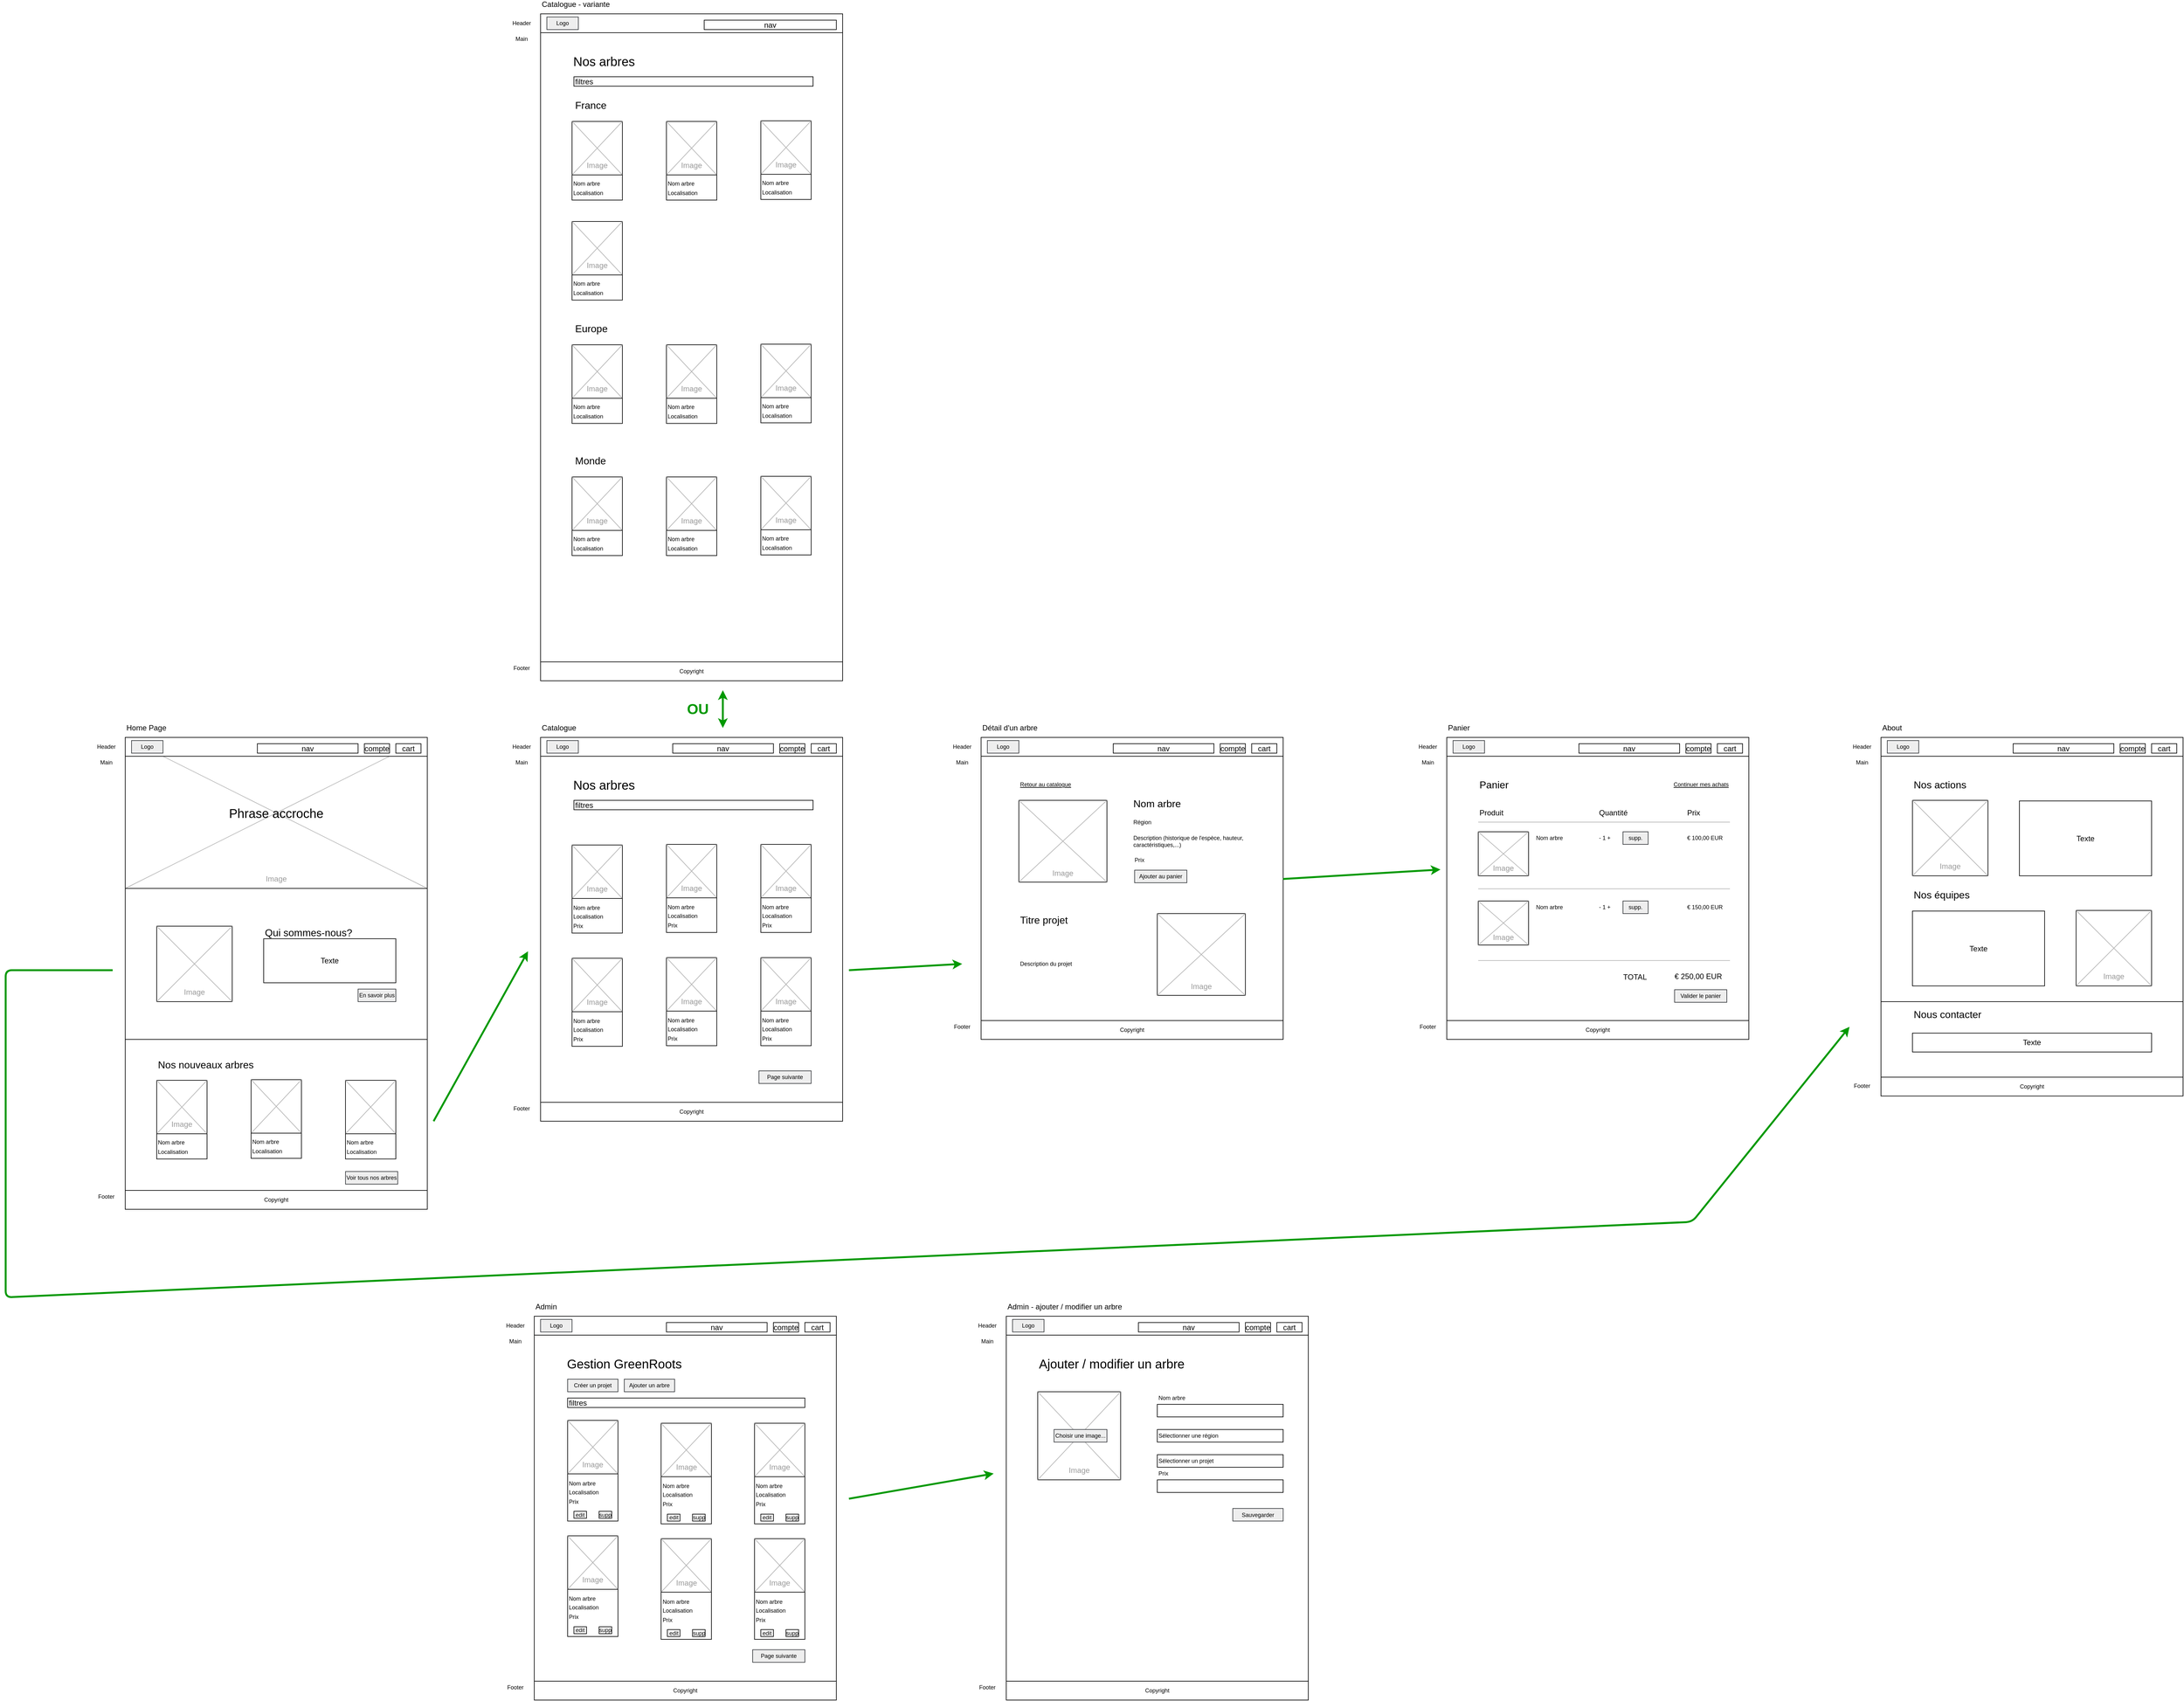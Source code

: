 <mxfile>
    <diagram id="rnrRETvfVvz3Ju71S818" name="Page-1">
        <mxGraphModel dx="5491" dy="3365" grid="1" gridSize="10" guides="1" tooltips="1" connect="1" arrows="1" fold="1" page="1" pageScale="1" pageWidth="827" pageHeight="1169" math="0" shadow="0">
            <root>
                <mxCell id="0"/>
                <mxCell id="1" parent="0"/>
                <mxCell id="2" value="" style="whiteSpace=wrap;html=1;" vertex="1" parent="1">
                    <mxGeometry x="40" y="40" width="480" height="240" as="geometry"/>
                </mxCell>
                <mxCell id="4" value="Home Page" style="text;strokeColor=none;align=left;fillColor=none;html=1;verticalAlign=middle;whiteSpace=wrap;rounded=0;" vertex="1" parent="1">
                    <mxGeometry x="40" y="20" width="120" height="10" as="geometry"/>
                </mxCell>
                <mxCell id="5" style="edgeStyle=none;html=1;exitX=1;exitY=0;exitDx=0;exitDy=0;endArrow=none;endFill=0;strokeColor=#B3B3B3;entryX=0;entryY=1;entryDx=0;entryDy=0;" edge="1" parent="1" source="2" target="2">
                    <mxGeometry relative="1" as="geometry">
                        <mxPoint x="630" y="60.0" as="sourcePoint"/>
                        <mxPoint x="630" y="189.231" as="targetPoint"/>
                    </mxGeometry>
                </mxCell>
                <mxCell id="6" style="edgeStyle=none;html=1;exitX=1;exitY=1;exitDx=0;exitDy=0;endArrow=none;endFill=0;strokeColor=#B3B3B3;entryX=0;entryY=0;entryDx=0;entryDy=0;" edge="1" parent="1" source="2" target="2">
                    <mxGeometry relative="1" as="geometry">
                        <mxPoint x="710" y="140" as="sourcePoint"/>
                        <mxPoint x="230" y="380" as="targetPoint"/>
                    </mxGeometry>
                </mxCell>
                <mxCell id="7" value="Image" style="text;strokeColor=none;align=center;fillColor=none;html=1;verticalAlign=middle;whiteSpace=wrap;rounded=0;fontColor=#999999;" vertex="1" parent="1">
                    <mxGeometry x="250" y="260" width="60" height="10" as="geometry"/>
                </mxCell>
                <mxCell id="8" value="" style="whiteSpace=wrap;html=1;" vertex="1" parent="1">
                    <mxGeometry x="40" y="40" width="480" height="30" as="geometry"/>
                </mxCell>
                <mxCell id="9" value="Header" style="text;strokeColor=none;align=center;fillColor=none;html=1;verticalAlign=middle;whiteSpace=wrap;rounded=0;fontSize=9;" vertex="1" parent="1">
                    <mxGeometry x="-10" y="45" width="40" height="20" as="geometry"/>
                </mxCell>
                <mxCell id="12" value="Logo" style="whiteSpace=wrap;html=1;fillColor=#eeeeee;strokeColor=#36393d;fontSize=9;" vertex="1" parent="1">
                    <mxGeometry x="50" y="45" width="50" height="20" as="geometry"/>
                </mxCell>
                <mxCell id="13" value="nav" style="whiteSpace=wrap;html=1;" vertex="1" parent="1">
                    <mxGeometry x="250" y="50" width="160" height="15" as="geometry"/>
                </mxCell>
                <mxCell id="14" value="" style="whiteSpace=wrap;html=1;" vertex="1" parent="1">
                    <mxGeometry x="40" y="280" width="480" height="240" as="geometry"/>
                </mxCell>
                <mxCell id="15" value="" style="whiteSpace=wrap;html=1;" vertex="1" parent="1">
                    <mxGeometry x="40" y="520" width="480" height="240" as="geometry"/>
                </mxCell>
                <mxCell id="16" value="Copyright" style="whiteSpace=wrap;html=1;fontSize=9;" vertex="1" parent="1">
                    <mxGeometry x="40" y="760" width="480" height="30" as="geometry"/>
                </mxCell>
                <mxCell id="17" value="Footer" style="text;strokeColor=none;align=center;fillColor=none;html=1;verticalAlign=middle;whiteSpace=wrap;rounded=0;fontSize=9;" vertex="1" parent="1">
                    <mxGeometry x="-10" y="760" width="40" height="20" as="geometry"/>
                </mxCell>
                <mxCell id="18" value="Main" style="text;strokeColor=none;align=center;fillColor=none;html=1;verticalAlign=middle;whiteSpace=wrap;rounded=0;fontSize=9;" vertex="1" parent="1">
                    <mxGeometry x="-10" y="70" width="40" height="20" as="geometry"/>
                </mxCell>
                <mxCell id="19" value="Phrase accroche" style="text;strokeColor=none;align=center;fillColor=none;html=1;verticalAlign=middle;whiteSpace=wrap;rounded=0;fontSize=20;" vertex="1" parent="1">
                    <mxGeometry x="175" y="145" width="210" height="30" as="geometry"/>
                </mxCell>
                <mxCell id="20" value="" style="whiteSpace=wrap;html=1;" vertex="1" parent="1">
                    <mxGeometry x="90" y="340" width="120" height="120" as="geometry"/>
                </mxCell>
                <mxCell id="21" style="edgeStyle=none;html=1;exitX=1;exitY=0;exitDx=0;exitDy=0;endArrow=none;endFill=0;strokeColor=#B3B3B3;entryX=0;entryY=1;entryDx=0;entryDy=0;" edge="1" parent="1" source="20" target="20">
                    <mxGeometry relative="1" as="geometry">
                        <mxPoint x="680" y="240.0" as="sourcePoint"/>
                        <mxPoint x="680" y="369.231" as="targetPoint"/>
                    </mxGeometry>
                </mxCell>
                <mxCell id="22" style="edgeStyle=none;html=1;exitX=1;exitY=1;exitDx=0;exitDy=0;endArrow=none;endFill=0;strokeColor=#B3B3B3;entryX=0;entryY=0;entryDx=0;entryDy=0;" edge="1" parent="1" source="20" target="20">
                    <mxGeometry relative="1" as="geometry">
                        <mxPoint x="760" y="320" as="sourcePoint"/>
                        <mxPoint x="280" y="560" as="targetPoint"/>
                    </mxGeometry>
                </mxCell>
                <mxCell id="23" value="Image" style="text;strokeColor=none;align=center;fillColor=none;html=1;verticalAlign=middle;whiteSpace=wrap;rounded=0;fontColor=#999999;" vertex="1" parent="1">
                    <mxGeometry x="120" y="440" width="60" height="10" as="geometry"/>
                </mxCell>
                <mxCell id="24" value="Qui sommes-nous?" style="text;strokeColor=none;align=left;fillColor=none;html=1;verticalAlign=middle;whiteSpace=wrap;rounded=0;fontSize=16;" vertex="1" parent="1">
                    <mxGeometry x="260" y="340" width="210" height="20" as="geometry"/>
                </mxCell>
                <mxCell id="26" value="Texte" style="whiteSpace=wrap;html=1;fontSize=12;" vertex="1" parent="1">
                    <mxGeometry x="260" y="360" width="210" height="70" as="geometry"/>
                </mxCell>
                <mxCell id="27" value="En savoir plus" style="whiteSpace=wrap;html=1;fillColor=#eeeeee;strokeColor=#36393d;fontSize=9;" vertex="1" parent="1">
                    <mxGeometry x="410" y="440" width="60" height="20" as="geometry"/>
                </mxCell>
                <mxCell id="28" value="Nos nouveaux arbres" style="text;strokeColor=none;align=left;fillColor=none;html=1;verticalAlign=middle;whiteSpace=wrap;rounded=0;fontSize=16;" vertex="1" parent="1">
                    <mxGeometry x="90" y="550" width="210" height="20" as="geometry"/>
                </mxCell>
                <mxCell id="29" value="" style="whiteSpace=wrap;html=1;" vertex="1" parent="1">
                    <mxGeometry x="90" y="585" width="80" height="85" as="geometry"/>
                </mxCell>
                <mxCell id="30" style="edgeStyle=none;html=1;exitX=1;exitY=0;exitDx=0;exitDy=0;endArrow=none;endFill=0;strokeColor=#B3B3B3;entryX=0;entryY=1;entryDx=0;entryDy=0;" edge="1" parent="1" source="29" target="29">
                    <mxGeometry relative="1" as="geometry">
                        <mxPoint x="680" y="485.0" as="sourcePoint"/>
                        <mxPoint x="680" y="614.231" as="targetPoint"/>
                    </mxGeometry>
                </mxCell>
                <mxCell id="31" style="edgeStyle=none;html=1;exitX=1;exitY=1;exitDx=0;exitDy=0;endArrow=none;endFill=0;strokeColor=#B3B3B3;entryX=0;entryY=0;entryDx=0;entryDy=0;" edge="1" parent="1" source="29" target="29">
                    <mxGeometry relative="1" as="geometry">
                        <mxPoint x="760" y="565" as="sourcePoint"/>
                        <mxPoint x="280" y="805" as="targetPoint"/>
                    </mxGeometry>
                </mxCell>
                <mxCell id="32" value="Image" style="text;strokeColor=none;align=center;fillColor=none;html=1;verticalAlign=middle;whiteSpace=wrap;rounded=0;fontColor=#999999;" vertex="1" parent="1">
                    <mxGeometry x="100" y="650" width="60" height="10" as="geometry"/>
                </mxCell>
                <mxCell id="33" value="&lt;font style=&quot;font-size: 9px;&quot;&gt;Nom arbre&lt;/font&gt;&lt;div&gt;&lt;font style=&quot;font-size: 9px;&quot;&gt;Localisation&lt;/font&gt;&lt;/div&gt;" style="whiteSpace=wrap;html=1;fontSize=12;align=left;" vertex="1" parent="1">
                    <mxGeometry x="90" y="670" width="80" height="40" as="geometry"/>
                </mxCell>
                <mxCell id="34" value="" style="whiteSpace=wrap;html=1;" vertex="1" parent="1">
                    <mxGeometry x="240" y="584" width="80" height="85" as="geometry"/>
                </mxCell>
                <mxCell id="35" style="edgeStyle=none;html=1;exitX=1;exitY=0;exitDx=0;exitDy=0;endArrow=none;endFill=0;strokeColor=#B3B3B3;entryX=0;entryY=1;entryDx=0;entryDy=0;" edge="1" parent="1" source="34" target="34">
                    <mxGeometry relative="1" as="geometry">
                        <mxPoint x="830" y="484.0" as="sourcePoint"/>
                        <mxPoint x="830" y="613.231" as="targetPoint"/>
                    </mxGeometry>
                </mxCell>
                <mxCell id="36" style="edgeStyle=none;html=1;exitX=1;exitY=1;exitDx=0;exitDy=0;endArrow=none;endFill=0;strokeColor=#B3B3B3;entryX=0;entryY=0;entryDx=0;entryDy=0;" edge="1" parent="1" source="34" target="34">
                    <mxGeometry relative="1" as="geometry">
                        <mxPoint x="910" y="564" as="sourcePoint"/>
                        <mxPoint x="430" y="804" as="targetPoint"/>
                    </mxGeometry>
                </mxCell>
                <mxCell id="37" value="&lt;font style=&quot;font-size: 9px;&quot;&gt;Nom arbre&lt;/font&gt;&lt;div&gt;&lt;font style=&quot;font-size: 9px;&quot;&gt;Localisation&lt;/font&gt;&lt;/div&gt;" style="whiteSpace=wrap;html=1;fontSize=12;align=left;" vertex="1" parent="1">
                    <mxGeometry x="240" y="669" width="80" height="40" as="geometry"/>
                </mxCell>
                <mxCell id="38" value="" style="whiteSpace=wrap;html=1;" vertex="1" parent="1">
                    <mxGeometry x="390" y="585" width="80" height="85" as="geometry"/>
                </mxCell>
                <mxCell id="39" style="edgeStyle=none;html=1;exitX=1;exitY=0;exitDx=0;exitDy=0;endArrow=none;endFill=0;strokeColor=#B3B3B3;entryX=0;entryY=1;entryDx=0;entryDy=0;" edge="1" parent="1" source="38" target="38">
                    <mxGeometry relative="1" as="geometry">
                        <mxPoint x="980" y="485.0" as="sourcePoint"/>
                        <mxPoint x="980" y="614.231" as="targetPoint"/>
                    </mxGeometry>
                </mxCell>
                <mxCell id="40" style="edgeStyle=none;html=1;exitX=1;exitY=1;exitDx=0;exitDy=0;endArrow=none;endFill=0;strokeColor=#B3B3B3;entryX=0;entryY=0;entryDx=0;entryDy=0;" edge="1" parent="1" source="38" target="38">
                    <mxGeometry relative="1" as="geometry">
                        <mxPoint x="1060" y="565" as="sourcePoint"/>
                        <mxPoint x="580" y="805" as="targetPoint"/>
                    </mxGeometry>
                </mxCell>
                <mxCell id="41" value="&lt;font style=&quot;font-size: 9px;&quot;&gt;Nom arbre&lt;/font&gt;&lt;div&gt;&lt;font style=&quot;font-size: 9px;&quot;&gt;Localisation&lt;/font&gt;&lt;/div&gt;" style="whiteSpace=wrap;html=1;fontSize=12;align=left;" vertex="1" parent="1">
                    <mxGeometry x="390" y="670" width="80" height="40" as="geometry"/>
                </mxCell>
                <mxCell id="42" value="Voir tous nos arbres" style="whiteSpace=wrap;html=1;fillColor=#eeeeee;strokeColor=#36393d;fontSize=9;" vertex="1" parent="1">
                    <mxGeometry x="390" y="730" width="83" height="20" as="geometry"/>
                </mxCell>
                <mxCell id="43" value="" style="whiteSpace=wrap;html=1;" vertex="1" parent="1">
                    <mxGeometry x="700" y="40" width="480" height="580" as="geometry"/>
                </mxCell>
                <mxCell id="44" value="Catalogue" style="text;strokeColor=none;align=left;fillColor=none;html=1;verticalAlign=middle;whiteSpace=wrap;rounded=0;" vertex="1" parent="1">
                    <mxGeometry x="700" y="20" width="120" height="10" as="geometry"/>
                </mxCell>
                <mxCell id="48" value="" style="whiteSpace=wrap;html=1;" vertex="1" parent="1">
                    <mxGeometry x="700" y="40" width="480" height="30" as="geometry"/>
                </mxCell>
                <mxCell id="49" value="Header" style="text;strokeColor=none;align=center;fillColor=none;html=1;verticalAlign=middle;whiteSpace=wrap;rounded=0;fontSize=9;" vertex="1" parent="1">
                    <mxGeometry x="650" y="45" width="40" height="20" as="geometry"/>
                </mxCell>
                <mxCell id="50" value="Logo" style="whiteSpace=wrap;html=1;fillColor=#eeeeee;strokeColor=#36393d;fontSize=9;" vertex="1" parent="1">
                    <mxGeometry x="710" y="45" width="50" height="20" as="geometry"/>
                </mxCell>
                <mxCell id="51" value="nav" style="whiteSpace=wrap;html=1;" vertex="1" parent="1">
                    <mxGeometry x="910" y="50" width="160" height="15" as="geometry"/>
                </mxCell>
                <mxCell id="56" value="Main" style="text;strokeColor=none;align=center;fillColor=none;html=1;verticalAlign=middle;whiteSpace=wrap;rounded=0;fontSize=9;" vertex="1" parent="1">
                    <mxGeometry x="650" y="70" width="40" height="20" as="geometry"/>
                </mxCell>
                <mxCell id="57" value="Nos arbres" style="text;strokeColor=none;align=left;fillColor=none;html=1;verticalAlign=middle;whiteSpace=wrap;rounded=0;fontSize=20;" vertex="1" parent="1">
                    <mxGeometry x="750" y="100" width="210" height="30" as="geometry"/>
                </mxCell>
                <mxCell id="81" value="filtres" style="whiteSpace=wrap;html=1;align=left;" vertex="1" parent="1">
                    <mxGeometry x="753" y="140" width="380" height="15" as="geometry"/>
                </mxCell>
                <mxCell id="87" value="" style="group" vertex="1" connectable="0" parent="1">
                    <mxGeometry x="750" y="211" width="80" height="140" as="geometry"/>
                </mxCell>
                <mxCell id="66" value="" style="whiteSpace=wrap;html=1;" vertex="1" parent="87">
                    <mxGeometry width="80" height="85" as="geometry"/>
                </mxCell>
                <mxCell id="67" style="edgeStyle=none;html=1;exitX=1;exitY=0;exitDx=0;exitDy=0;endArrow=none;endFill=0;strokeColor=#B3B3B3;entryX=0;entryY=1;entryDx=0;entryDy=0;" edge="1" parent="87" source="66" target="66">
                    <mxGeometry relative="1" as="geometry">
                        <mxPoint x="590" y="-100.0" as="sourcePoint"/>
                        <mxPoint x="590" y="29.231" as="targetPoint"/>
                    </mxGeometry>
                </mxCell>
                <mxCell id="68" style="edgeStyle=none;html=1;exitX=1;exitY=1;exitDx=0;exitDy=0;endArrow=none;endFill=0;strokeColor=#B3B3B3;entryX=0;entryY=0;entryDx=0;entryDy=0;" edge="1" parent="87" source="66" target="66">
                    <mxGeometry relative="1" as="geometry">
                        <mxPoint x="670" y="-20" as="sourcePoint"/>
                        <mxPoint x="190" y="220" as="targetPoint"/>
                    </mxGeometry>
                </mxCell>
                <mxCell id="69" value="Image" style="text;strokeColor=none;align=center;fillColor=none;html=1;verticalAlign=middle;whiteSpace=wrap;rounded=0;fontColor=#999999;" vertex="1" parent="87">
                    <mxGeometry x="10" y="65" width="60" height="10" as="geometry"/>
                </mxCell>
                <mxCell id="70" value="&lt;font style=&quot;font-size: 9px;&quot;&gt;Nom arbre&lt;/font&gt;&lt;div&gt;&lt;font style=&quot;font-size: 9px;&quot;&gt;Localisation&lt;/font&gt;&lt;/div&gt;&lt;div&gt;&lt;font style=&quot;font-size: 9px;&quot;&gt;Prix&lt;/font&gt;&lt;/div&gt;" style="whiteSpace=wrap;html=1;fontSize=12;align=left;" vertex="1" parent="87">
                    <mxGeometry y="85" width="80" height="55" as="geometry"/>
                </mxCell>
                <mxCell id="106" value="" style="group" vertex="1" connectable="0" parent="1">
                    <mxGeometry x="650" y="620" width="530" height="30" as="geometry"/>
                </mxCell>
                <mxCell id="54" value="Copyright" style="whiteSpace=wrap;html=1;fontSize=9;" vertex="1" parent="106">
                    <mxGeometry x="50" width="480" height="30" as="geometry"/>
                </mxCell>
                <mxCell id="55" value="Footer" style="text;strokeColor=none;align=center;fillColor=none;html=1;verticalAlign=middle;whiteSpace=wrap;rounded=0;fontSize=9;" vertex="1" parent="106">
                    <mxGeometry width="40" height="20" as="geometry"/>
                </mxCell>
                <mxCell id="220" value="" style="whiteSpace=wrap;html=1;" vertex="1" parent="1">
                    <mxGeometry x="700" y="-1110" width="480" height="1030" as="geometry"/>
                </mxCell>
                <mxCell id="221" value="Catalogue - variante" style="text;strokeColor=none;align=left;fillColor=none;html=1;verticalAlign=middle;whiteSpace=wrap;rounded=0;" vertex="1" parent="1">
                    <mxGeometry x="700" y="-1130" width="120" height="10" as="geometry"/>
                </mxCell>
                <mxCell id="222" value="" style="whiteSpace=wrap;html=1;" vertex="1" parent="1">
                    <mxGeometry x="700" y="-1110" width="480" height="30" as="geometry"/>
                </mxCell>
                <mxCell id="223" value="Header" style="text;strokeColor=none;align=center;fillColor=none;html=1;verticalAlign=middle;whiteSpace=wrap;rounded=0;fontSize=9;" vertex="1" parent="1">
                    <mxGeometry x="650" y="-1105" width="40" height="20" as="geometry"/>
                </mxCell>
                <mxCell id="224" value="Logo" style="whiteSpace=wrap;html=1;fillColor=#eeeeee;strokeColor=#36393d;fontSize=9;" vertex="1" parent="1">
                    <mxGeometry x="710" y="-1105" width="50" height="20" as="geometry"/>
                </mxCell>
                <mxCell id="225" value="nav" style="whiteSpace=wrap;html=1;" vertex="1" parent="1">
                    <mxGeometry x="960" y="-1100" width="210" height="15" as="geometry"/>
                </mxCell>
                <mxCell id="226" value="Main" style="text;strokeColor=none;align=center;fillColor=none;html=1;verticalAlign=middle;whiteSpace=wrap;rounded=0;fontSize=9;" vertex="1" parent="1">
                    <mxGeometry x="650" y="-1080" width="40" height="20" as="geometry"/>
                </mxCell>
                <mxCell id="227" value="Nos arbres" style="text;strokeColor=none;align=left;fillColor=none;html=1;verticalAlign=middle;whiteSpace=wrap;rounded=0;fontSize=20;" vertex="1" parent="1">
                    <mxGeometry x="750" y="-1050" width="210" height="30" as="geometry"/>
                </mxCell>
                <mxCell id="228" value="France" style="text;strokeColor=none;align=left;fillColor=none;html=1;verticalAlign=middle;whiteSpace=wrap;rounded=0;fontSize=16;" vertex="1" parent="1">
                    <mxGeometry x="753" y="-975" width="210" height="20" as="geometry"/>
                </mxCell>
                <mxCell id="229" value="filtres" style="whiteSpace=wrap;html=1;align=left;" vertex="1" parent="1">
                    <mxGeometry x="753" y="-1010" width="380" height="15" as="geometry"/>
                </mxCell>
                <mxCell id="230" value="" style="group" vertex="1" connectable="0" parent="1">
                    <mxGeometry x="750" y="-939" width="80" height="125" as="geometry"/>
                </mxCell>
                <mxCell id="231" value="" style="whiteSpace=wrap;html=1;" vertex="1" parent="230">
                    <mxGeometry width="80" height="85" as="geometry"/>
                </mxCell>
                <mxCell id="232" style="edgeStyle=none;html=1;exitX=1;exitY=0;exitDx=0;exitDy=0;endArrow=none;endFill=0;strokeColor=#B3B3B3;entryX=0;entryY=1;entryDx=0;entryDy=0;" edge="1" parent="230" source="231" target="231">
                    <mxGeometry relative="1" as="geometry">
                        <mxPoint x="590" y="-100.0" as="sourcePoint"/>
                        <mxPoint x="590" y="29.231" as="targetPoint"/>
                    </mxGeometry>
                </mxCell>
                <mxCell id="233" style="edgeStyle=none;html=1;exitX=1;exitY=1;exitDx=0;exitDy=0;endArrow=none;endFill=0;strokeColor=#B3B3B3;entryX=0;entryY=0;entryDx=0;entryDy=0;" edge="1" parent="230" source="231" target="231">
                    <mxGeometry relative="1" as="geometry">
                        <mxPoint x="670" y="-20" as="sourcePoint"/>
                        <mxPoint x="190" y="220" as="targetPoint"/>
                    </mxGeometry>
                </mxCell>
                <mxCell id="234" value="Image" style="text;strokeColor=none;align=center;fillColor=none;html=1;verticalAlign=middle;whiteSpace=wrap;rounded=0;fontColor=#999999;" vertex="1" parent="230">
                    <mxGeometry x="10" y="65" width="60" height="10" as="geometry"/>
                </mxCell>
                <mxCell id="235" value="&lt;font style=&quot;font-size: 9px;&quot;&gt;Nom arbre&lt;/font&gt;&lt;div&gt;&lt;font style=&quot;font-size: 9px;&quot;&gt;Localisation&lt;/font&gt;&lt;/div&gt;" style="whiteSpace=wrap;html=1;fontSize=12;align=left;" vertex="1" parent="230">
                    <mxGeometry y="85" width="80" height="40" as="geometry"/>
                </mxCell>
                <mxCell id="236" value="" style="group" vertex="1" connectable="0" parent="1">
                    <mxGeometry x="900" y="-939" width="80" height="125" as="geometry"/>
                </mxCell>
                <mxCell id="237" value="" style="whiteSpace=wrap;html=1;" vertex="1" parent="236">
                    <mxGeometry width="80" height="85" as="geometry"/>
                </mxCell>
                <mxCell id="238" style="edgeStyle=none;html=1;exitX=1;exitY=0;exitDx=0;exitDy=0;endArrow=none;endFill=0;strokeColor=#B3B3B3;entryX=0;entryY=1;entryDx=0;entryDy=0;" edge="1" parent="236" source="237" target="237">
                    <mxGeometry relative="1" as="geometry">
                        <mxPoint x="590" y="-100.0" as="sourcePoint"/>
                        <mxPoint x="590" y="29.231" as="targetPoint"/>
                    </mxGeometry>
                </mxCell>
                <mxCell id="239" style="edgeStyle=none;html=1;exitX=1;exitY=1;exitDx=0;exitDy=0;endArrow=none;endFill=0;strokeColor=#B3B3B3;entryX=0;entryY=0;entryDx=0;entryDy=0;" edge="1" parent="236" source="237" target="237">
                    <mxGeometry relative="1" as="geometry">
                        <mxPoint x="670" y="-20" as="sourcePoint"/>
                        <mxPoint x="190" y="220" as="targetPoint"/>
                    </mxGeometry>
                </mxCell>
                <mxCell id="240" value="Image" style="text;strokeColor=none;align=center;fillColor=none;html=1;verticalAlign=middle;whiteSpace=wrap;rounded=0;fontColor=#999999;" vertex="1" parent="236">
                    <mxGeometry x="10" y="65" width="60" height="10" as="geometry"/>
                </mxCell>
                <mxCell id="241" value="&lt;font style=&quot;font-size: 9px;&quot;&gt;Nom arbre&lt;/font&gt;&lt;div&gt;&lt;font style=&quot;font-size: 9px;&quot;&gt;Localisation&lt;/font&gt;&lt;/div&gt;" style="whiteSpace=wrap;html=1;fontSize=12;align=left;" vertex="1" parent="236">
                    <mxGeometry y="85" width="80" height="40" as="geometry"/>
                </mxCell>
                <mxCell id="242" value="" style="group" vertex="1" connectable="0" parent="1">
                    <mxGeometry x="1050" y="-940" width="80" height="125" as="geometry"/>
                </mxCell>
                <mxCell id="243" value="" style="whiteSpace=wrap;html=1;" vertex="1" parent="242">
                    <mxGeometry width="80" height="85" as="geometry"/>
                </mxCell>
                <mxCell id="244" style="edgeStyle=none;html=1;exitX=1;exitY=0;exitDx=0;exitDy=0;endArrow=none;endFill=0;strokeColor=#B3B3B3;entryX=0;entryY=1;entryDx=0;entryDy=0;" edge="1" parent="242" source="243" target="243">
                    <mxGeometry relative="1" as="geometry">
                        <mxPoint x="590" y="-100.0" as="sourcePoint"/>
                        <mxPoint x="590" y="29.231" as="targetPoint"/>
                    </mxGeometry>
                </mxCell>
                <mxCell id="245" style="edgeStyle=none;html=1;exitX=1;exitY=1;exitDx=0;exitDy=0;endArrow=none;endFill=0;strokeColor=#B3B3B3;entryX=0;entryY=0;entryDx=0;entryDy=0;" edge="1" parent="242" source="243" target="243">
                    <mxGeometry relative="1" as="geometry">
                        <mxPoint x="670" y="-20" as="sourcePoint"/>
                        <mxPoint x="190" y="220" as="targetPoint"/>
                    </mxGeometry>
                </mxCell>
                <mxCell id="246" value="Image" style="text;strokeColor=none;align=center;fillColor=none;html=1;verticalAlign=middle;whiteSpace=wrap;rounded=0;fontColor=#999999;" vertex="1" parent="242">
                    <mxGeometry x="10" y="65" width="60" height="10" as="geometry"/>
                </mxCell>
                <mxCell id="247" value="&lt;font style=&quot;font-size: 9px;&quot;&gt;Nom arbre&lt;/font&gt;&lt;div&gt;&lt;font style=&quot;font-size: 9px;&quot;&gt;Localisation&lt;/font&gt;&lt;/div&gt;" style="whiteSpace=wrap;html=1;fontSize=12;align=left;" vertex="1" parent="242">
                    <mxGeometry y="85" width="80" height="40" as="geometry"/>
                </mxCell>
                <mxCell id="248" value="" style="group" vertex="1" connectable="0" parent="1">
                    <mxGeometry x="750" y="-780" width="400" height="201" as="geometry"/>
                </mxCell>
                <mxCell id="249" value="" style="whiteSpace=wrap;html=1;" vertex="1" parent="248">
                    <mxGeometry width="80" height="85" as="geometry"/>
                </mxCell>
                <mxCell id="250" style="edgeStyle=none;html=1;exitX=1;exitY=0;exitDx=0;exitDy=0;endArrow=none;endFill=0;strokeColor=#B3B3B3;entryX=0;entryY=1;entryDx=0;entryDy=0;" edge="1" parent="248" source="249" target="249">
                    <mxGeometry relative="1" as="geometry">
                        <mxPoint x="590" y="-100.0" as="sourcePoint"/>
                        <mxPoint x="590" y="29.231" as="targetPoint"/>
                    </mxGeometry>
                </mxCell>
                <mxCell id="251" style="edgeStyle=none;html=1;exitX=1;exitY=1;exitDx=0;exitDy=0;endArrow=none;endFill=0;strokeColor=#B3B3B3;entryX=0;entryY=0;entryDx=0;entryDy=0;" edge="1" parent="248" source="249" target="249">
                    <mxGeometry relative="1" as="geometry">
                        <mxPoint x="670" y="-20" as="sourcePoint"/>
                        <mxPoint x="190" y="220" as="targetPoint"/>
                    </mxGeometry>
                </mxCell>
                <mxCell id="252" value="Image" style="text;strokeColor=none;align=center;fillColor=none;html=1;verticalAlign=middle;whiteSpace=wrap;rounded=0;fontColor=#999999;" vertex="1" parent="248">
                    <mxGeometry x="10" y="65" width="60" height="10" as="geometry"/>
                </mxCell>
                <mxCell id="253" value="&lt;font style=&quot;font-size: 9px;&quot;&gt;Nom arbre&lt;/font&gt;&lt;div&gt;&lt;font style=&quot;font-size: 9px;&quot;&gt;Localisation&lt;/font&gt;&lt;/div&gt;" style="whiteSpace=wrap;html=1;fontSize=12;align=left;" vertex="1" parent="248">
                    <mxGeometry y="85" width="80" height="40" as="geometry"/>
                </mxCell>
                <mxCell id="254" value="" style="group" vertex="1" connectable="0" parent="1">
                    <mxGeometry x="650" y="-80" width="530" height="30" as="geometry"/>
                </mxCell>
                <mxCell id="255" value="Copyright" style="whiteSpace=wrap;html=1;fontSize=9;" vertex="1" parent="254">
                    <mxGeometry x="50" width="480" height="30" as="geometry"/>
                </mxCell>
                <mxCell id="256" value="Footer" style="text;strokeColor=none;align=center;fillColor=none;html=1;verticalAlign=middle;whiteSpace=wrap;rounded=0;fontSize=9;" vertex="1" parent="254">
                    <mxGeometry width="40" height="20" as="geometry"/>
                </mxCell>
                <mxCell id="257" value="Europe" style="text;strokeColor=none;align=left;fillColor=none;html=1;verticalAlign=middle;whiteSpace=wrap;rounded=0;fontSize=16;" vertex="1" parent="1">
                    <mxGeometry x="753" y="-620" width="210" height="20" as="geometry"/>
                </mxCell>
                <mxCell id="258" value="" style="group" vertex="1" connectable="0" parent="1">
                    <mxGeometry x="750" y="-584" width="80" height="125" as="geometry"/>
                </mxCell>
                <mxCell id="259" value="" style="whiteSpace=wrap;html=1;" vertex="1" parent="258">
                    <mxGeometry width="80" height="85" as="geometry"/>
                </mxCell>
                <mxCell id="260" style="edgeStyle=none;html=1;exitX=1;exitY=0;exitDx=0;exitDy=0;endArrow=none;endFill=0;strokeColor=#B3B3B3;entryX=0;entryY=1;entryDx=0;entryDy=0;" edge="1" parent="258" source="259" target="259">
                    <mxGeometry relative="1" as="geometry">
                        <mxPoint x="590" y="-100.0" as="sourcePoint"/>
                        <mxPoint x="590" y="29.231" as="targetPoint"/>
                    </mxGeometry>
                </mxCell>
                <mxCell id="261" style="edgeStyle=none;html=1;exitX=1;exitY=1;exitDx=0;exitDy=0;endArrow=none;endFill=0;strokeColor=#B3B3B3;entryX=0;entryY=0;entryDx=0;entryDy=0;" edge="1" parent="258" source="259" target="259">
                    <mxGeometry relative="1" as="geometry">
                        <mxPoint x="670" y="-20" as="sourcePoint"/>
                        <mxPoint x="190" y="220" as="targetPoint"/>
                    </mxGeometry>
                </mxCell>
                <mxCell id="262" value="Image" style="text;strokeColor=none;align=center;fillColor=none;html=1;verticalAlign=middle;whiteSpace=wrap;rounded=0;fontColor=#999999;" vertex="1" parent="258">
                    <mxGeometry x="10" y="65" width="60" height="10" as="geometry"/>
                </mxCell>
                <mxCell id="263" value="&lt;font style=&quot;font-size: 9px;&quot;&gt;Nom arbre&lt;/font&gt;&lt;div&gt;&lt;font style=&quot;font-size: 9px;&quot;&gt;Localisation&lt;/font&gt;&lt;/div&gt;" style="whiteSpace=wrap;html=1;fontSize=12;align=left;" vertex="1" parent="258">
                    <mxGeometry y="85" width="80" height="40" as="geometry"/>
                </mxCell>
                <mxCell id="264" value="" style="group" vertex="1" connectable="0" parent="1">
                    <mxGeometry x="900" y="-584" width="80" height="125" as="geometry"/>
                </mxCell>
                <mxCell id="265" value="" style="whiteSpace=wrap;html=1;" vertex="1" parent="264">
                    <mxGeometry width="80" height="85" as="geometry"/>
                </mxCell>
                <mxCell id="266" style="edgeStyle=none;html=1;exitX=1;exitY=0;exitDx=0;exitDy=0;endArrow=none;endFill=0;strokeColor=#B3B3B3;entryX=0;entryY=1;entryDx=0;entryDy=0;" edge="1" parent="264" source="265" target="265">
                    <mxGeometry relative="1" as="geometry">
                        <mxPoint x="590" y="-100.0" as="sourcePoint"/>
                        <mxPoint x="590" y="29.231" as="targetPoint"/>
                    </mxGeometry>
                </mxCell>
                <mxCell id="267" style="edgeStyle=none;html=1;exitX=1;exitY=1;exitDx=0;exitDy=0;endArrow=none;endFill=0;strokeColor=#B3B3B3;entryX=0;entryY=0;entryDx=0;entryDy=0;" edge="1" parent="264" source="265" target="265">
                    <mxGeometry relative="1" as="geometry">
                        <mxPoint x="670" y="-20" as="sourcePoint"/>
                        <mxPoint x="190" y="220" as="targetPoint"/>
                    </mxGeometry>
                </mxCell>
                <mxCell id="268" value="Image" style="text;strokeColor=none;align=center;fillColor=none;html=1;verticalAlign=middle;whiteSpace=wrap;rounded=0;fontColor=#999999;" vertex="1" parent="264">
                    <mxGeometry x="10" y="65" width="60" height="10" as="geometry"/>
                </mxCell>
                <mxCell id="269" value="&lt;font style=&quot;font-size: 9px;&quot;&gt;Nom arbre&lt;/font&gt;&lt;div&gt;&lt;font style=&quot;font-size: 9px;&quot;&gt;Localisation&lt;/font&gt;&lt;/div&gt;" style="whiteSpace=wrap;html=1;fontSize=12;align=left;" vertex="1" parent="264">
                    <mxGeometry y="85" width="80" height="40" as="geometry"/>
                </mxCell>
                <mxCell id="270" value="" style="group" vertex="1" connectable="0" parent="1">
                    <mxGeometry x="1050" y="-585" width="80" height="125" as="geometry"/>
                </mxCell>
                <mxCell id="271" value="" style="whiteSpace=wrap;html=1;" vertex="1" parent="270">
                    <mxGeometry width="80" height="85" as="geometry"/>
                </mxCell>
                <mxCell id="272" style="edgeStyle=none;html=1;exitX=1;exitY=0;exitDx=0;exitDy=0;endArrow=none;endFill=0;strokeColor=#B3B3B3;entryX=0;entryY=1;entryDx=0;entryDy=0;" edge="1" parent="270" source="271" target="271">
                    <mxGeometry relative="1" as="geometry">
                        <mxPoint x="590" y="-100.0" as="sourcePoint"/>
                        <mxPoint x="590" y="29.231" as="targetPoint"/>
                    </mxGeometry>
                </mxCell>
                <mxCell id="273" style="edgeStyle=none;html=1;exitX=1;exitY=1;exitDx=0;exitDy=0;endArrow=none;endFill=0;strokeColor=#B3B3B3;entryX=0;entryY=0;entryDx=0;entryDy=0;" edge="1" parent="270" source="271" target="271">
                    <mxGeometry relative="1" as="geometry">
                        <mxPoint x="670" y="-20" as="sourcePoint"/>
                        <mxPoint x="190" y="220" as="targetPoint"/>
                    </mxGeometry>
                </mxCell>
                <mxCell id="274" value="Image" style="text;strokeColor=none;align=center;fillColor=none;html=1;verticalAlign=middle;whiteSpace=wrap;rounded=0;fontColor=#999999;" vertex="1" parent="270">
                    <mxGeometry x="10" y="65" width="60" height="10" as="geometry"/>
                </mxCell>
                <mxCell id="275" value="&lt;font style=&quot;font-size: 9px;&quot;&gt;Nom arbre&lt;/font&gt;&lt;div&gt;&lt;font style=&quot;font-size: 9px;&quot;&gt;Localisation&lt;/font&gt;&lt;/div&gt;" style="whiteSpace=wrap;html=1;fontSize=12;align=left;" vertex="1" parent="270">
                    <mxGeometry y="85" width="80" height="40" as="geometry"/>
                </mxCell>
                <mxCell id="276" value="Monde" style="text;strokeColor=none;align=left;fillColor=none;html=1;verticalAlign=middle;whiteSpace=wrap;rounded=0;fontSize=16;" vertex="1" parent="1">
                    <mxGeometry x="753" y="-410" width="210" height="20" as="geometry"/>
                </mxCell>
                <mxCell id="277" value="" style="group" vertex="1" connectable="0" parent="1">
                    <mxGeometry x="750" y="-374" width="80" height="125" as="geometry"/>
                </mxCell>
                <mxCell id="278" value="" style="whiteSpace=wrap;html=1;" vertex="1" parent="277">
                    <mxGeometry width="80" height="85" as="geometry"/>
                </mxCell>
                <mxCell id="279" style="edgeStyle=none;html=1;exitX=1;exitY=0;exitDx=0;exitDy=0;endArrow=none;endFill=0;strokeColor=#B3B3B3;entryX=0;entryY=1;entryDx=0;entryDy=0;" edge="1" parent="277" source="278" target="278">
                    <mxGeometry relative="1" as="geometry">
                        <mxPoint x="590" y="-100.0" as="sourcePoint"/>
                        <mxPoint x="590" y="29.231" as="targetPoint"/>
                    </mxGeometry>
                </mxCell>
                <mxCell id="280" style="edgeStyle=none;html=1;exitX=1;exitY=1;exitDx=0;exitDy=0;endArrow=none;endFill=0;strokeColor=#B3B3B3;entryX=0;entryY=0;entryDx=0;entryDy=0;" edge="1" parent="277" source="278" target="278">
                    <mxGeometry relative="1" as="geometry">
                        <mxPoint x="670" y="-20" as="sourcePoint"/>
                        <mxPoint x="190" y="220" as="targetPoint"/>
                    </mxGeometry>
                </mxCell>
                <mxCell id="281" value="Image" style="text;strokeColor=none;align=center;fillColor=none;html=1;verticalAlign=middle;whiteSpace=wrap;rounded=0;fontColor=#999999;" vertex="1" parent="277">
                    <mxGeometry x="10" y="65" width="60" height="10" as="geometry"/>
                </mxCell>
                <mxCell id="282" value="&lt;font style=&quot;font-size: 9px;&quot;&gt;Nom arbre&lt;/font&gt;&lt;div&gt;&lt;font style=&quot;font-size: 9px;&quot;&gt;Localisation&lt;/font&gt;&lt;/div&gt;" style="whiteSpace=wrap;html=1;fontSize=12;align=left;" vertex="1" parent="277">
                    <mxGeometry y="85" width="80" height="40" as="geometry"/>
                </mxCell>
                <mxCell id="283" value="" style="group" vertex="1" connectable="0" parent="1">
                    <mxGeometry x="900" y="-374" width="80" height="125" as="geometry"/>
                </mxCell>
                <mxCell id="284" value="" style="whiteSpace=wrap;html=1;" vertex="1" parent="283">
                    <mxGeometry width="80" height="85" as="geometry"/>
                </mxCell>
                <mxCell id="285" style="edgeStyle=none;html=1;exitX=1;exitY=0;exitDx=0;exitDy=0;endArrow=none;endFill=0;strokeColor=#B3B3B3;entryX=0;entryY=1;entryDx=0;entryDy=0;" edge="1" parent="283" source="284" target="284">
                    <mxGeometry relative="1" as="geometry">
                        <mxPoint x="590" y="-100.0" as="sourcePoint"/>
                        <mxPoint x="590" y="29.231" as="targetPoint"/>
                    </mxGeometry>
                </mxCell>
                <mxCell id="286" style="edgeStyle=none;html=1;exitX=1;exitY=1;exitDx=0;exitDy=0;endArrow=none;endFill=0;strokeColor=#B3B3B3;entryX=0;entryY=0;entryDx=0;entryDy=0;" edge="1" parent="283" source="284" target="284">
                    <mxGeometry relative="1" as="geometry">
                        <mxPoint x="670" y="-20" as="sourcePoint"/>
                        <mxPoint x="190" y="220" as="targetPoint"/>
                    </mxGeometry>
                </mxCell>
                <mxCell id="287" value="Image" style="text;strokeColor=none;align=center;fillColor=none;html=1;verticalAlign=middle;whiteSpace=wrap;rounded=0;fontColor=#999999;" vertex="1" parent="283">
                    <mxGeometry x="10" y="65" width="60" height="10" as="geometry"/>
                </mxCell>
                <mxCell id="288" value="&lt;font style=&quot;font-size: 9px;&quot;&gt;Nom arbre&lt;/font&gt;&lt;div&gt;&lt;font style=&quot;font-size: 9px;&quot;&gt;Localisation&lt;/font&gt;&lt;/div&gt;" style="whiteSpace=wrap;html=1;fontSize=12;align=left;" vertex="1" parent="283">
                    <mxGeometry y="85" width="80" height="40" as="geometry"/>
                </mxCell>
                <mxCell id="289" value="" style="group" vertex="1" connectable="0" parent="1">
                    <mxGeometry x="1050" y="-375" width="80" height="125" as="geometry"/>
                </mxCell>
                <mxCell id="290" value="" style="whiteSpace=wrap;html=1;" vertex="1" parent="289">
                    <mxGeometry width="80" height="85" as="geometry"/>
                </mxCell>
                <mxCell id="291" style="edgeStyle=none;html=1;exitX=1;exitY=0;exitDx=0;exitDy=0;endArrow=none;endFill=0;strokeColor=#B3B3B3;entryX=0;entryY=1;entryDx=0;entryDy=0;" edge="1" parent="289" source="290" target="290">
                    <mxGeometry relative="1" as="geometry">
                        <mxPoint x="590" y="-100.0" as="sourcePoint"/>
                        <mxPoint x="590" y="29.231" as="targetPoint"/>
                    </mxGeometry>
                </mxCell>
                <mxCell id="292" style="edgeStyle=none;html=1;exitX=1;exitY=1;exitDx=0;exitDy=0;endArrow=none;endFill=0;strokeColor=#B3B3B3;entryX=0;entryY=0;entryDx=0;entryDy=0;" edge="1" parent="289" source="290" target="290">
                    <mxGeometry relative="1" as="geometry">
                        <mxPoint x="670" y="-20" as="sourcePoint"/>
                        <mxPoint x="190" y="220" as="targetPoint"/>
                    </mxGeometry>
                </mxCell>
                <mxCell id="293" value="Image" style="text;strokeColor=none;align=center;fillColor=none;html=1;verticalAlign=middle;whiteSpace=wrap;rounded=0;fontColor=#999999;" vertex="1" parent="289">
                    <mxGeometry x="10" y="65" width="60" height="10" as="geometry"/>
                </mxCell>
                <mxCell id="294" value="&lt;font style=&quot;font-size: 9px;&quot;&gt;Nom arbre&lt;/font&gt;&lt;div&gt;&lt;font style=&quot;font-size: 9px;&quot;&gt;Localisation&lt;/font&gt;&lt;/div&gt;" style="whiteSpace=wrap;html=1;fontSize=12;align=left;" vertex="1" parent="289">
                    <mxGeometry y="85" width="80" height="40" as="geometry"/>
                </mxCell>
                <mxCell id="295" value="" style="group" vertex="1" connectable="0" parent="1">
                    <mxGeometry x="1050" y="210" width="80" height="140" as="geometry"/>
                </mxCell>
                <mxCell id="296" value="" style="whiteSpace=wrap;html=1;" vertex="1" parent="295">
                    <mxGeometry width="80" height="85" as="geometry"/>
                </mxCell>
                <mxCell id="297" style="edgeStyle=none;html=1;exitX=1;exitY=0;exitDx=0;exitDy=0;endArrow=none;endFill=0;strokeColor=#B3B3B3;entryX=0;entryY=1;entryDx=0;entryDy=0;" edge="1" parent="295" source="296" target="296">
                    <mxGeometry relative="1" as="geometry">
                        <mxPoint x="590" y="-100.0" as="sourcePoint"/>
                        <mxPoint x="590" y="29.231" as="targetPoint"/>
                    </mxGeometry>
                </mxCell>
                <mxCell id="298" style="edgeStyle=none;html=1;exitX=1;exitY=1;exitDx=0;exitDy=0;endArrow=none;endFill=0;strokeColor=#B3B3B3;entryX=0;entryY=0;entryDx=0;entryDy=0;" edge="1" parent="295" source="296" target="296">
                    <mxGeometry relative="1" as="geometry">
                        <mxPoint x="670" y="-20" as="sourcePoint"/>
                        <mxPoint x="190" y="220" as="targetPoint"/>
                    </mxGeometry>
                </mxCell>
                <mxCell id="299" value="Image" style="text;strokeColor=none;align=center;fillColor=none;html=1;verticalAlign=middle;whiteSpace=wrap;rounded=0;fontColor=#999999;" vertex="1" parent="295">
                    <mxGeometry x="10" y="65" width="60" height="10" as="geometry"/>
                </mxCell>
                <mxCell id="300" value="&lt;font style=&quot;font-size: 9px;&quot;&gt;Nom arbre&lt;/font&gt;&lt;div&gt;&lt;font style=&quot;font-size: 9px;&quot;&gt;Localisation&lt;/font&gt;&lt;/div&gt;&lt;div&gt;&lt;font style=&quot;font-size: 9px;&quot;&gt;Prix&lt;/font&gt;&lt;/div&gt;" style="whiteSpace=wrap;html=1;fontSize=12;align=left;" vertex="1" parent="295">
                    <mxGeometry y="85" width="80" height="55" as="geometry"/>
                </mxCell>
                <mxCell id="301" value="" style="group" vertex="1" connectable="0" parent="1">
                    <mxGeometry x="900" y="210" width="80" height="140" as="geometry"/>
                </mxCell>
                <mxCell id="302" value="" style="whiteSpace=wrap;html=1;" vertex="1" parent="301">
                    <mxGeometry width="80" height="85" as="geometry"/>
                </mxCell>
                <mxCell id="303" style="edgeStyle=none;html=1;exitX=1;exitY=0;exitDx=0;exitDy=0;endArrow=none;endFill=0;strokeColor=#B3B3B3;entryX=0;entryY=1;entryDx=0;entryDy=0;" edge="1" parent="301" source="302" target="302">
                    <mxGeometry relative="1" as="geometry">
                        <mxPoint x="590" y="-100.0" as="sourcePoint"/>
                        <mxPoint x="590" y="29.231" as="targetPoint"/>
                    </mxGeometry>
                </mxCell>
                <mxCell id="304" style="edgeStyle=none;html=1;exitX=1;exitY=1;exitDx=0;exitDy=0;endArrow=none;endFill=0;strokeColor=#B3B3B3;entryX=0;entryY=0;entryDx=0;entryDy=0;" edge="1" parent="301" source="302" target="302">
                    <mxGeometry relative="1" as="geometry">
                        <mxPoint x="670" y="-20" as="sourcePoint"/>
                        <mxPoint x="190" y="220" as="targetPoint"/>
                    </mxGeometry>
                </mxCell>
                <mxCell id="305" value="Image" style="text;strokeColor=none;align=center;fillColor=none;html=1;verticalAlign=middle;whiteSpace=wrap;rounded=0;fontColor=#999999;" vertex="1" parent="301">
                    <mxGeometry x="10" y="65" width="60" height="10" as="geometry"/>
                </mxCell>
                <mxCell id="306" value="&lt;font style=&quot;font-size: 9px;&quot;&gt;Nom arbre&lt;/font&gt;&lt;div&gt;&lt;font style=&quot;font-size: 9px;&quot;&gt;Localisation&lt;/font&gt;&lt;/div&gt;&lt;div&gt;&lt;font style=&quot;font-size: 9px;&quot;&gt;Prix&lt;/font&gt;&lt;/div&gt;" style="whiteSpace=wrap;html=1;fontSize=12;align=left;" vertex="1" parent="301">
                    <mxGeometry y="85" width="80" height="55" as="geometry"/>
                </mxCell>
                <mxCell id="307" value="" style="group" vertex="1" connectable="0" parent="1">
                    <mxGeometry x="750" y="391" width="80" height="140" as="geometry"/>
                </mxCell>
                <mxCell id="308" value="" style="whiteSpace=wrap;html=1;" vertex="1" parent="307">
                    <mxGeometry width="80" height="85" as="geometry"/>
                </mxCell>
                <mxCell id="309" style="edgeStyle=none;html=1;exitX=1;exitY=0;exitDx=0;exitDy=0;endArrow=none;endFill=0;strokeColor=#B3B3B3;entryX=0;entryY=1;entryDx=0;entryDy=0;" edge="1" parent="307" source="308" target="308">
                    <mxGeometry relative="1" as="geometry">
                        <mxPoint x="590" y="-100.0" as="sourcePoint"/>
                        <mxPoint x="590" y="29.231" as="targetPoint"/>
                    </mxGeometry>
                </mxCell>
                <mxCell id="310" style="edgeStyle=none;html=1;exitX=1;exitY=1;exitDx=0;exitDy=0;endArrow=none;endFill=0;strokeColor=#B3B3B3;entryX=0;entryY=0;entryDx=0;entryDy=0;" edge="1" parent="307" source="308" target="308">
                    <mxGeometry relative="1" as="geometry">
                        <mxPoint x="670" y="-20" as="sourcePoint"/>
                        <mxPoint x="190" y="220" as="targetPoint"/>
                    </mxGeometry>
                </mxCell>
                <mxCell id="311" value="Image" style="text;strokeColor=none;align=center;fillColor=none;html=1;verticalAlign=middle;whiteSpace=wrap;rounded=0;fontColor=#999999;" vertex="1" parent="307">
                    <mxGeometry x="10" y="65" width="60" height="10" as="geometry"/>
                </mxCell>
                <mxCell id="312" value="&lt;font style=&quot;font-size: 9px;&quot;&gt;Nom arbre&lt;/font&gt;&lt;div&gt;&lt;font style=&quot;font-size: 9px;&quot;&gt;Localisation&lt;/font&gt;&lt;/div&gt;&lt;div&gt;&lt;font style=&quot;font-size: 9px;&quot;&gt;Prix&lt;/font&gt;&lt;/div&gt;" style="whiteSpace=wrap;html=1;fontSize=12;align=left;" vertex="1" parent="307">
                    <mxGeometry y="85" width="80" height="55" as="geometry"/>
                </mxCell>
                <mxCell id="313" value="" style="group" vertex="1" connectable="0" parent="1">
                    <mxGeometry x="1050" y="390" width="80" height="140" as="geometry"/>
                </mxCell>
                <mxCell id="314" value="" style="whiteSpace=wrap;html=1;" vertex="1" parent="313">
                    <mxGeometry width="80" height="85" as="geometry"/>
                </mxCell>
                <mxCell id="315" style="edgeStyle=none;html=1;exitX=1;exitY=0;exitDx=0;exitDy=0;endArrow=none;endFill=0;strokeColor=#B3B3B3;entryX=0;entryY=1;entryDx=0;entryDy=0;" edge="1" parent="313" source="314" target="314">
                    <mxGeometry relative="1" as="geometry">
                        <mxPoint x="590" y="-100.0" as="sourcePoint"/>
                        <mxPoint x="590" y="29.231" as="targetPoint"/>
                    </mxGeometry>
                </mxCell>
                <mxCell id="316" style="edgeStyle=none;html=1;exitX=1;exitY=1;exitDx=0;exitDy=0;endArrow=none;endFill=0;strokeColor=#B3B3B3;entryX=0;entryY=0;entryDx=0;entryDy=0;" edge="1" parent="313" source="314" target="314">
                    <mxGeometry relative="1" as="geometry">
                        <mxPoint x="670" y="-20" as="sourcePoint"/>
                        <mxPoint x="190" y="220" as="targetPoint"/>
                    </mxGeometry>
                </mxCell>
                <mxCell id="317" value="Image" style="text;strokeColor=none;align=center;fillColor=none;html=1;verticalAlign=middle;whiteSpace=wrap;rounded=0;fontColor=#999999;" vertex="1" parent="313">
                    <mxGeometry x="10" y="65" width="60" height="10" as="geometry"/>
                </mxCell>
                <mxCell id="318" value="&lt;font style=&quot;font-size: 9px;&quot;&gt;Nom arbre&lt;/font&gt;&lt;div&gt;&lt;font style=&quot;font-size: 9px;&quot;&gt;Localisation&lt;/font&gt;&lt;/div&gt;&lt;div&gt;&lt;font style=&quot;font-size: 9px;&quot;&gt;Prix&lt;/font&gt;&lt;/div&gt;" style="whiteSpace=wrap;html=1;fontSize=12;align=left;" vertex="1" parent="313">
                    <mxGeometry y="85" width="80" height="55" as="geometry"/>
                </mxCell>
                <mxCell id="319" value="" style="group" vertex="1" connectable="0" parent="1">
                    <mxGeometry x="900" y="390" width="80" height="140" as="geometry"/>
                </mxCell>
                <mxCell id="320" value="" style="whiteSpace=wrap;html=1;" vertex="1" parent="319">
                    <mxGeometry width="80" height="85" as="geometry"/>
                </mxCell>
                <mxCell id="321" style="edgeStyle=none;html=1;exitX=1;exitY=0;exitDx=0;exitDy=0;endArrow=none;endFill=0;strokeColor=#B3B3B3;entryX=0;entryY=1;entryDx=0;entryDy=0;" edge="1" parent="319" source="320" target="320">
                    <mxGeometry relative="1" as="geometry">
                        <mxPoint x="590" y="-100.0" as="sourcePoint"/>
                        <mxPoint x="590" y="29.231" as="targetPoint"/>
                    </mxGeometry>
                </mxCell>
                <mxCell id="322" style="edgeStyle=none;html=1;exitX=1;exitY=1;exitDx=0;exitDy=0;endArrow=none;endFill=0;strokeColor=#B3B3B3;entryX=0;entryY=0;entryDx=0;entryDy=0;" edge="1" parent="319" source="320" target="320">
                    <mxGeometry relative="1" as="geometry">
                        <mxPoint x="670" y="-20" as="sourcePoint"/>
                        <mxPoint x="190" y="220" as="targetPoint"/>
                    </mxGeometry>
                </mxCell>
                <mxCell id="323" value="Image" style="text;strokeColor=none;align=center;fillColor=none;html=1;verticalAlign=middle;whiteSpace=wrap;rounded=0;fontColor=#999999;" vertex="1" parent="319">
                    <mxGeometry x="10" y="65" width="60" height="10" as="geometry"/>
                </mxCell>
                <mxCell id="324" value="&lt;font style=&quot;font-size: 9px;&quot;&gt;Nom arbre&lt;/font&gt;&lt;div&gt;&lt;font style=&quot;font-size: 9px;&quot;&gt;Localisation&lt;/font&gt;&lt;/div&gt;&lt;div&gt;&lt;font style=&quot;font-size: 9px;&quot;&gt;Prix&lt;/font&gt;&lt;/div&gt;" style="whiteSpace=wrap;html=1;fontSize=12;align=left;" vertex="1" parent="319">
                    <mxGeometry y="85" width="80" height="55" as="geometry"/>
                </mxCell>
                <mxCell id="325" value="Page suivante" style="whiteSpace=wrap;html=1;fillColor=#eeeeee;strokeColor=#36393d;fontSize=9;" vertex="1" parent="1">
                    <mxGeometry x="1047" y="570" width="83" height="20" as="geometry"/>
                </mxCell>
                <mxCell id="326" value="" style="whiteSpace=wrap;html=1;" vertex="1" parent="1">
                    <mxGeometry x="1400" y="40" width="480" height="450" as="geometry"/>
                </mxCell>
                <mxCell id="327" value="Détail d&#39;un arbre" style="text;strokeColor=none;align=left;fillColor=none;html=1;verticalAlign=middle;whiteSpace=wrap;rounded=0;" vertex="1" parent="1">
                    <mxGeometry x="1400" y="20" width="120" height="10" as="geometry"/>
                </mxCell>
                <mxCell id="328" value="" style="whiteSpace=wrap;html=1;" vertex="1" parent="1">
                    <mxGeometry x="1400" y="40" width="480" height="30" as="geometry"/>
                </mxCell>
                <mxCell id="329" value="Header" style="text;strokeColor=none;align=center;fillColor=none;html=1;verticalAlign=middle;whiteSpace=wrap;rounded=0;fontSize=9;" vertex="1" parent="1">
                    <mxGeometry x="1350" y="45" width="40" height="20" as="geometry"/>
                </mxCell>
                <mxCell id="330" value="Logo" style="whiteSpace=wrap;html=1;fillColor=#eeeeee;strokeColor=#36393d;fontSize=9;" vertex="1" parent="1">
                    <mxGeometry x="1410" y="45" width="50" height="20" as="geometry"/>
                </mxCell>
                <mxCell id="331" value="nav" style="whiteSpace=wrap;html=1;" vertex="1" parent="1">
                    <mxGeometry x="1610" y="50" width="160" height="15" as="geometry"/>
                </mxCell>
                <mxCell id="332" value="Main" style="text;strokeColor=none;align=center;fillColor=none;html=1;verticalAlign=middle;whiteSpace=wrap;rounded=0;fontSize=9;" vertex="1" parent="1">
                    <mxGeometry x="1350" y="70" width="40" height="20" as="geometry"/>
                </mxCell>
                <mxCell id="333" value="Nom arbre" style="text;strokeColor=none;align=left;fillColor=none;html=1;verticalAlign=middle;whiteSpace=wrap;rounded=0;fontSize=16;" vertex="1" parent="1">
                    <mxGeometry x="1640" y="130" width="210" height="30" as="geometry"/>
                </mxCell>
                <mxCell id="341" value="" style="group" vertex="1" connectable="0" parent="1">
                    <mxGeometry x="1350" y="490" width="530" height="30" as="geometry"/>
                </mxCell>
                <mxCell id="342" value="Copyright" style="whiteSpace=wrap;html=1;fontSize=9;" vertex="1" parent="341">
                    <mxGeometry x="50" width="480" height="30" as="geometry"/>
                </mxCell>
                <mxCell id="343" value="Footer" style="text;strokeColor=none;align=center;fillColor=none;html=1;verticalAlign=middle;whiteSpace=wrap;rounded=0;fontSize=9;" vertex="1" parent="341">
                    <mxGeometry width="40" height="20" as="geometry"/>
                </mxCell>
                <mxCell id="375" value="cart" style="whiteSpace=wrap;html=1;" vertex="1" parent="1">
                    <mxGeometry x="470" y="50" width="40" height="15" as="geometry"/>
                </mxCell>
                <mxCell id="376" value="cart" style="whiteSpace=wrap;html=1;" vertex="1" parent="1">
                    <mxGeometry x="1130" y="50" width="40" height="15" as="geometry"/>
                </mxCell>
                <mxCell id="377" value="cart" style="whiteSpace=wrap;html=1;" vertex="1" parent="1">
                    <mxGeometry x="1830" y="50" width="40" height="15" as="geometry"/>
                </mxCell>
                <mxCell id="383" value="Région" style="text;strokeColor=none;align=left;fillColor=none;html=1;verticalAlign=middle;whiteSpace=wrap;rounded=0;fontSize=9;" vertex="1" parent="1">
                    <mxGeometry x="1640" y="170" width="210" height="10" as="geometry"/>
                </mxCell>
                <mxCell id="384" value="Description (historique de l&#39;espèce, hauteur, caractéristiques,...)" style="text;strokeColor=none;align=left;fillColor=none;html=1;verticalAlign=middle;whiteSpace=wrap;rounded=0;fontSize=9;" vertex="1" parent="1">
                    <mxGeometry x="1640" y="190" width="210" height="30" as="geometry"/>
                </mxCell>
                <mxCell id="385" value="Prix" style="text;strokeColor=none;align=left;fillColor=none;html=1;verticalAlign=middle;whiteSpace=wrap;rounded=0;fontSize=9;" vertex="1" parent="1">
                    <mxGeometry x="1642" y="230" width="36" height="10" as="geometry"/>
                </mxCell>
                <mxCell id="388" value="Ajouter au panier" style="whiteSpace=wrap;html=1;fillColor=#eeeeee;strokeColor=#36393d;fontSize=9;" vertex="1" parent="1">
                    <mxGeometry x="1644" y="251" width="83" height="20" as="geometry"/>
                </mxCell>
                <mxCell id="389" value="Titre projet" style="text;strokeColor=none;align=left;fillColor=none;html=1;verticalAlign=middle;whiteSpace=wrap;rounded=0;fontSize=16;" vertex="1" parent="1">
                    <mxGeometry x="1460" y="320" width="210" height="20" as="geometry"/>
                </mxCell>
                <mxCell id="390" value="" style="whiteSpace=wrap;html=1;" vertex="1" parent="1">
                    <mxGeometry x="1680" y="320" width="140" height="130" as="geometry"/>
                </mxCell>
                <mxCell id="391" style="edgeStyle=none;html=1;exitX=1;exitY=1;exitDx=0;exitDy=0;endArrow=none;endFill=0;strokeColor=#B3B3B3;entryX=0;entryY=0;entryDx=0;entryDy=0;" edge="1" parent="1" source="390" target="390">
                    <mxGeometry relative="1" as="geometry">
                        <mxPoint x="2350" y="300" as="sourcePoint"/>
                        <mxPoint x="1870" y="540" as="targetPoint"/>
                    </mxGeometry>
                </mxCell>
                <mxCell id="392" value="Image" style="text;strokeColor=none;align=center;fillColor=none;html=1;verticalAlign=middle;whiteSpace=wrap;rounded=0;fontColor=#999999;" vertex="1" parent="1">
                    <mxGeometry x="1720" y="431" width="60" height="10" as="geometry"/>
                </mxCell>
                <mxCell id="393" style="edgeStyle=none;html=1;exitX=1;exitY=0;exitDx=0;exitDy=0;endArrow=none;endFill=0;strokeColor=#B3B3B3;entryX=0;entryY=1;entryDx=0;entryDy=0;" edge="1" parent="1">
                    <mxGeometry relative="1" as="geometry">
                        <mxPoint x="1820" y="320" as="sourcePoint"/>
                        <mxPoint x="1680" y="450" as="targetPoint"/>
                    </mxGeometry>
                </mxCell>
                <mxCell id="394" value="Description du projet" style="text;strokeColor=none;align=left;fillColor=none;html=1;verticalAlign=middle;whiteSpace=wrap;rounded=0;fontSize=9;" vertex="1" parent="1">
                    <mxGeometry x="1460" y="350" width="210" height="100" as="geometry"/>
                </mxCell>
                <mxCell id="395" value="compte" style="whiteSpace=wrap;html=1;" vertex="1" parent="1">
                    <mxGeometry x="420" y="50" width="40" height="15" as="geometry"/>
                </mxCell>
                <mxCell id="397" value="compte" style="whiteSpace=wrap;html=1;" vertex="1" parent="1">
                    <mxGeometry x="1080" y="50" width="40" height="15" as="geometry"/>
                </mxCell>
                <mxCell id="398" value="compte" style="whiteSpace=wrap;html=1;" vertex="1" parent="1">
                    <mxGeometry x="1780" y="50" width="40" height="15" as="geometry"/>
                </mxCell>
                <mxCell id="426" value="" style="whiteSpace=wrap;html=1;" vertex="1" parent="1">
                    <mxGeometry x="2140" y="70" width="480" height="450" as="geometry"/>
                </mxCell>
                <mxCell id="427" value="Panier" style="text;strokeColor=none;align=left;fillColor=none;html=1;verticalAlign=middle;whiteSpace=wrap;rounded=0;" vertex="1" parent="1">
                    <mxGeometry x="2140" y="20" width="120" height="10" as="geometry"/>
                </mxCell>
                <mxCell id="428" value="" style="whiteSpace=wrap;html=1;" vertex="1" parent="1">
                    <mxGeometry x="2140" y="40" width="480" height="30" as="geometry"/>
                </mxCell>
                <mxCell id="429" value="Header" style="text;strokeColor=none;align=center;fillColor=none;html=1;verticalAlign=middle;whiteSpace=wrap;rounded=0;fontSize=9;" vertex="1" parent="1">
                    <mxGeometry x="2090" y="45" width="40" height="20" as="geometry"/>
                </mxCell>
                <mxCell id="430" value="Logo" style="whiteSpace=wrap;html=1;fillColor=#eeeeee;strokeColor=#36393d;fontSize=9;" vertex="1" parent="1">
                    <mxGeometry x="2150" y="45" width="50" height="20" as="geometry"/>
                </mxCell>
                <mxCell id="431" value="nav" style="whiteSpace=wrap;html=1;" vertex="1" parent="1">
                    <mxGeometry x="2350" y="50" width="160" height="15" as="geometry"/>
                </mxCell>
                <mxCell id="432" value="Main" style="text;strokeColor=none;align=center;fillColor=none;html=1;verticalAlign=middle;whiteSpace=wrap;rounded=0;fontSize=9;" vertex="1" parent="1">
                    <mxGeometry x="2090" y="70" width="40" height="20" as="geometry"/>
                </mxCell>
                <mxCell id="434" value="" style="group" vertex="1" connectable="0" parent="1">
                    <mxGeometry x="2090" y="490" width="530" height="30" as="geometry"/>
                </mxCell>
                <mxCell id="435" value="Copyright" style="whiteSpace=wrap;html=1;fontSize=9;" vertex="1" parent="434">
                    <mxGeometry x="50" width="480" height="30" as="geometry"/>
                </mxCell>
                <mxCell id="436" value="Footer" style="text;strokeColor=none;align=center;fillColor=none;html=1;verticalAlign=middle;whiteSpace=wrap;rounded=0;fontSize=9;" vertex="1" parent="434">
                    <mxGeometry width="40" height="20" as="geometry"/>
                </mxCell>
                <mxCell id="437" value="cart" style="whiteSpace=wrap;html=1;" vertex="1" parent="1">
                    <mxGeometry x="2570" y="50" width="40" height="15" as="geometry"/>
                </mxCell>
                <mxCell id="452" value="compte" style="whiteSpace=wrap;html=1;" vertex="1" parent="1">
                    <mxGeometry x="2520" y="50" width="40" height="15" as="geometry"/>
                </mxCell>
                <mxCell id="455" value="Nom arbre" style="text;strokeColor=none;align=left;fillColor=none;html=1;verticalAlign=middle;whiteSpace=wrap;rounded=0;fontSize=9;" vertex="1" parent="1">
                    <mxGeometry x="2280" y="190" width="50" height="20" as="geometry"/>
                </mxCell>
                <mxCell id="456" value="Panier" style="text;strokeColor=none;align=left;fillColor=none;html=1;verticalAlign=middle;whiteSpace=wrap;rounded=0;fontSize=16;" vertex="1" parent="1">
                    <mxGeometry x="2190" y="100" width="210" height="30" as="geometry"/>
                </mxCell>
                <mxCell id="458" value="" style="group" vertex="1" connectable="0" parent="1">
                    <mxGeometry x="2190" y="190" width="80" height="70" as="geometry"/>
                </mxCell>
                <mxCell id="438" value="" style="whiteSpace=wrap;html=1;" vertex="1" parent="458">
                    <mxGeometry width="80" height="70" as="geometry"/>
                </mxCell>
                <mxCell id="439" style="edgeStyle=none;html=1;exitX=1;exitY=0;exitDx=0;exitDy=0;endArrow=none;endFill=0;strokeColor=#B3B3B3;entryX=0;entryY=1;entryDx=0;entryDy=0;" edge="1" parent="458">
                    <mxGeometry relative="1" as="geometry">
                        <mxPoint x="80" as="sourcePoint"/>
                        <mxPoint y="70" as="targetPoint"/>
                    </mxGeometry>
                </mxCell>
                <mxCell id="440" style="edgeStyle=none;html=1;exitX=1;exitY=1;exitDx=0;exitDy=0;endArrow=none;endFill=0;strokeColor=#B3B3B3;entryX=0;entryY=0;entryDx=0;entryDy=0;" edge="1" parent="458">
                    <mxGeometry relative="1" as="geometry">
                        <mxPoint x="80" y="70" as="sourcePoint"/>
                        <mxPoint as="targetPoint"/>
                    </mxGeometry>
                </mxCell>
                <mxCell id="441" value="Image" style="text;strokeColor=none;align=center;fillColor=none;html=1;verticalAlign=middle;whiteSpace=wrap;rounded=0;fontColor=#999999;" vertex="1" parent="458">
                    <mxGeometry x="16" y="54.444" width="48" height="7.778" as="geometry"/>
                </mxCell>
                <mxCell id="459" value="Produit" style="text;strokeColor=none;align=left;fillColor=none;html=1;verticalAlign=middle;whiteSpace=wrap;rounded=0;fontSize=12;" vertex="1" parent="1">
                    <mxGeometry x="2190" y="150" width="210" height="20" as="geometry"/>
                </mxCell>
                <mxCell id="460" value="Quantité" style="text;strokeColor=none;align=left;fillColor=none;html=1;verticalAlign=middle;whiteSpace=wrap;rounded=0;fontSize=12;" vertex="1" parent="1">
                    <mxGeometry x="2380" y="150" width="70" height="20" as="geometry"/>
                </mxCell>
                <mxCell id="461" value="Prix" style="text;strokeColor=none;align=left;fillColor=none;html=1;verticalAlign=middle;whiteSpace=wrap;rounded=0;fontSize=12;" vertex="1" parent="1">
                    <mxGeometry x="2520" y="150" width="70" height="20" as="geometry"/>
                </mxCell>
                <mxCell id="462" value="- 1 +" style="text;strokeColor=none;align=left;fillColor=none;html=1;verticalAlign=middle;whiteSpace=wrap;rounded=0;fontSize=9;" vertex="1" parent="1">
                    <mxGeometry x="2380" y="190" width="40" height="20" as="geometry"/>
                </mxCell>
                <mxCell id="463" value="€ 100,00 EUR" style="text;strokeColor=none;align=left;fillColor=none;html=1;verticalAlign=middle;whiteSpace=wrap;rounded=0;fontSize=9;" vertex="1" parent="1">
                    <mxGeometry x="2520" y="190" width="60" height="20" as="geometry"/>
                </mxCell>
                <mxCell id="464" value="supp." style="whiteSpace=wrap;html=1;fillColor=#eeeeee;strokeColor=#36393d;fontSize=9;" vertex="1" parent="1">
                    <mxGeometry x="2420" y="190" width="40" height="20" as="geometry"/>
                </mxCell>
                <mxCell id="465" style="edgeStyle=none;html=1;exitX=1;exitY=1;exitDx=0;exitDy=0;endArrow=none;endFill=0;strokeColor=#B3B3B3;entryX=0;entryY=1;entryDx=0;entryDy=0;" edge="1" parent="1">
                    <mxGeometry relative="1" as="geometry">
                        <mxPoint x="2590" y="174.6" as="sourcePoint"/>
                        <mxPoint x="2190" y="174.6" as="targetPoint"/>
                    </mxGeometry>
                </mxCell>
                <mxCell id="466" value="Nom arbre" style="text;strokeColor=none;align=left;fillColor=none;html=1;verticalAlign=middle;whiteSpace=wrap;rounded=0;fontSize=9;" vertex="1" parent="1">
                    <mxGeometry x="2280" y="300" width="50" height="20" as="geometry"/>
                </mxCell>
                <mxCell id="467" value="" style="group" vertex="1" connectable="0" parent="1">
                    <mxGeometry x="2190" y="300" width="80" height="70" as="geometry"/>
                </mxCell>
                <mxCell id="468" value="" style="whiteSpace=wrap;html=1;" vertex="1" parent="467">
                    <mxGeometry width="80" height="70" as="geometry"/>
                </mxCell>
                <mxCell id="469" style="edgeStyle=none;html=1;exitX=1;exitY=0;exitDx=0;exitDy=0;endArrow=none;endFill=0;strokeColor=#B3B3B3;entryX=0;entryY=1;entryDx=0;entryDy=0;" edge="1" parent="467">
                    <mxGeometry relative="1" as="geometry">
                        <mxPoint x="80" as="sourcePoint"/>
                        <mxPoint y="70" as="targetPoint"/>
                    </mxGeometry>
                </mxCell>
                <mxCell id="470" style="edgeStyle=none;html=1;exitX=1;exitY=1;exitDx=0;exitDy=0;endArrow=none;endFill=0;strokeColor=#B3B3B3;entryX=0;entryY=0;entryDx=0;entryDy=0;" edge="1" parent="467">
                    <mxGeometry relative="1" as="geometry">
                        <mxPoint x="80" y="70" as="sourcePoint"/>
                        <mxPoint as="targetPoint"/>
                    </mxGeometry>
                </mxCell>
                <mxCell id="471" value="Image" style="text;strokeColor=none;align=center;fillColor=none;html=1;verticalAlign=middle;whiteSpace=wrap;rounded=0;fontColor=#999999;" vertex="1" parent="467">
                    <mxGeometry x="16" y="54.444" width="48" height="7.778" as="geometry"/>
                </mxCell>
                <mxCell id="472" value="- 1 +" style="text;strokeColor=none;align=left;fillColor=none;html=1;verticalAlign=middle;whiteSpace=wrap;rounded=0;fontSize=9;" vertex="1" parent="1">
                    <mxGeometry x="2380" y="300" width="40" height="20" as="geometry"/>
                </mxCell>
                <mxCell id="473" value="€ 150,00 EUR" style="text;strokeColor=none;align=left;fillColor=none;html=1;verticalAlign=middle;whiteSpace=wrap;rounded=0;fontSize=9;" vertex="1" parent="1">
                    <mxGeometry x="2520" y="300" width="60" height="20" as="geometry"/>
                </mxCell>
                <mxCell id="474" value="supp." style="whiteSpace=wrap;html=1;fillColor=#eeeeee;strokeColor=#36393d;fontSize=9;" vertex="1" parent="1">
                    <mxGeometry x="2420" y="300" width="40" height="20" as="geometry"/>
                </mxCell>
                <mxCell id="475" style="edgeStyle=none;html=1;exitX=1;exitY=1;exitDx=0;exitDy=0;endArrow=none;endFill=0;strokeColor=#B3B3B3;entryX=0;entryY=1;entryDx=0;entryDy=0;" edge="1" parent="1">
                    <mxGeometry relative="1" as="geometry">
                        <mxPoint x="2590" y="280.66" as="sourcePoint"/>
                        <mxPoint x="2190" y="280.66" as="targetPoint"/>
                    </mxGeometry>
                </mxCell>
                <mxCell id="476" style="edgeStyle=none;html=1;exitX=1;exitY=1;exitDx=0;exitDy=0;endArrow=none;endFill=0;strokeColor=#B3B3B3;entryX=0;entryY=1;entryDx=0;entryDy=0;" edge="1" parent="1">
                    <mxGeometry relative="1" as="geometry">
                        <mxPoint x="2590" y="394.66" as="sourcePoint"/>
                        <mxPoint x="2190" y="394.66" as="targetPoint"/>
                    </mxGeometry>
                </mxCell>
                <mxCell id="477" value="€ 250,00 EUR" style="text;strokeColor=none;align=left;fillColor=none;html=1;verticalAlign=middle;whiteSpace=wrap;rounded=0;fontSize=12;" vertex="1" parent="1">
                    <mxGeometry x="2500" y="410" width="85" height="20" as="geometry"/>
                </mxCell>
                <mxCell id="478" value="Valider le panier" style="whiteSpace=wrap;html=1;fillColor=#eeeeee;strokeColor=#36393d;fontSize=9;" vertex="1" parent="1">
                    <mxGeometry x="2502" y="441" width="83" height="20" as="geometry"/>
                </mxCell>
                <mxCell id="479" value="TOTAL" style="text;strokeColor=none;align=right;fillColor=none;html=1;verticalAlign=middle;whiteSpace=wrap;rounded=0;fontSize=12;" vertex="1" parent="1">
                    <mxGeometry x="2400" y="411" width="60" height="20" as="geometry"/>
                </mxCell>
                <mxCell id="481" value="Continuer mes achats" style="text;strokeColor=none;align=right;fillColor=none;html=1;verticalAlign=middle;whiteSpace=wrap;rounded=0;fontStyle=4;fontSize=9;" vertex="1" parent="1">
                    <mxGeometry x="2490" y="100" width="100" height="30" as="geometry"/>
                </mxCell>
                <mxCell id="483" value="" style="whiteSpace=wrap;html=1;" vertex="1" parent="1">
                    <mxGeometry x="690" y="960" width="480" height="580" as="geometry"/>
                </mxCell>
                <mxCell id="484" value="Admin" style="text;strokeColor=none;align=left;fillColor=none;html=1;verticalAlign=middle;whiteSpace=wrap;rounded=0;" vertex="1" parent="1">
                    <mxGeometry x="690" y="940" width="120" height="10" as="geometry"/>
                </mxCell>
                <mxCell id="485" value="" style="whiteSpace=wrap;html=1;" vertex="1" parent="1">
                    <mxGeometry x="690" y="960" width="480" height="30" as="geometry"/>
                </mxCell>
                <mxCell id="486" value="Header" style="text;strokeColor=none;align=center;fillColor=none;html=1;verticalAlign=middle;whiteSpace=wrap;rounded=0;fontSize=9;" vertex="1" parent="1">
                    <mxGeometry x="640" y="965" width="40" height="20" as="geometry"/>
                </mxCell>
                <mxCell id="487" value="Logo" style="whiteSpace=wrap;html=1;fillColor=#eeeeee;strokeColor=#36393d;fontSize=9;" vertex="1" parent="1">
                    <mxGeometry x="700" y="965" width="50" height="20" as="geometry"/>
                </mxCell>
                <mxCell id="488" value="nav" style="whiteSpace=wrap;html=1;" vertex="1" parent="1">
                    <mxGeometry x="900" y="970" width="160" height="15" as="geometry"/>
                </mxCell>
                <mxCell id="489" value="Main" style="text;strokeColor=none;align=center;fillColor=none;html=1;verticalAlign=middle;whiteSpace=wrap;rounded=0;fontSize=9;" vertex="1" parent="1">
                    <mxGeometry x="640" y="990" width="40" height="20" as="geometry"/>
                </mxCell>
                <mxCell id="490" value="Gestion GreenRoots" style="text;strokeColor=none;align=left;fillColor=none;html=1;verticalAlign=middle;whiteSpace=wrap;rounded=0;fontSize=20;" vertex="1" parent="1">
                    <mxGeometry x="740" y="1020" width="210" height="30" as="geometry"/>
                </mxCell>
                <mxCell id="491" value="filtres" style="whiteSpace=wrap;html=1;align=left;" vertex="1" parent="1">
                    <mxGeometry x="743" y="1090" width="377" height="15" as="geometry"/>
                </mxCell>
                <mxCell id="492" value="" style="group" vertex="1" connectable="0" parent="1">
                    <mxGeometry x="743" y="1125.5" width="80" height="160" as="geometry"/>
                </mxCell>
                <mxCell id="547" value="" style="group" vertex="1" connectable="0" parent="492">
                    <mxGeometry width="80" height="160" as="geometry"/>
                </mxCell>
                <mxCell id="493" value="" style="whiteSpace=wrap;html=1;" vertex="1" parent="547">
                    <mxGeometry width="80" height="85" as="geometry"/>
                </mxCell>
                <mxCell id="494" style="edgeStyle=none;html=1;exitX=1;exitY=0;exitDx=0;exitDy=0;endArrow=none;endFill=0;strokeColor=#B3B3B3;entryX=0;entryY=1;entryDx=0;entryDy=0;" edge="1" parent="547" source="493" target="493">
                    <mxGeometry relative="1" as="geometry">
                        <mxPoint x="590" y="-100.0" as="sourcePoint"/>
                        <mxPoint x="590" y="29.231" as="targetPoint"/>
                    </mxGeometry>
                </mxCell>
                <mxCell id="495" style="edgeStyle=none;html=1;exitX=1;exitY=1;exitDx=0;exitDy=0;endArrow=none;endFill=0;strokeColor=#B3B3B3;entryX=0;entryY=0;entryDx=0;entryDy=0;" edge="1" parent="547" source="493" target="493">
                    <mxGeometry relative="1" as="geometry">
                        <mxPoint x="670" y="-20" as="sourcePoint"/>
                        <mxPoint x="190" y="220" as="targetPoint"/>
                    </mxGeometry>
                </mxCell>
                <mxCell id="496" value="Image" style="text;strokeColor=none;align=center;fillColor=none;html=1;verticalAlign=middle;whiteSpace=wrap;rounded=0;fontColor=#999999;" vertex="1" parent="547">
                    <mxGeometry x="10" y="65" width="60" height="10" as="geometry"/>
                </mxCell>
                <mxCell id="497" value="&lt;font style=&quot;font-size: 9px;&quot;&gt;Nom arbre&lt;/font&gt;&lt;div&gt;&lt;font style=&quot;font-size: 9px;&quot;&gt;Localisation&lt;/font&gt;&lt;/div&gt;&lt;div&gt;&lt;font style=&quot;font-size: 9px;&quot;&gt;Prix&lt;/font&gt;&lt;/div&gt;" style="whiteSpace=wrap;html=1;fontSize=12;align=left;verticalAlign=top;" vertex="1" parent="547">
                    <mxGeometry y="85" width="80" height="75" as="geometry"/>
                </mxCell>
                <mxCell id="536" value="edit" style="whiteSpace=wrap;html=1;fontSize=9;" vertex="1" parent="547">
                    <mxGeometry x="10" y="144.5" width="20" height="11" as="geometry"/>
                </mxCell>
                <mxCell id="545" value="supp" style="whiteSpace=wrap;html=1;fontSize=9;" vertex="1" parent="547">
                    <mxGeometry x="50" y="144.5" width="20" height="11" as="geometry"/>
                </mxCell>
                <mxCell id="498" value="" style="group" vertex="1" connectable="0" parent="1">
                    <mxGeometry x="640" y="1540" width="530" height="30" as="geometry"/>
                </mxCell>
                <mxCell id="499" value="Copyright" style="whiteSpace=wrap;html=1;fontSize=9;" vertex="1" parent="498">
                    <mxGeometry x="50" width="480" height="30" as="geometry"/>
                </mxCell>
                <mxCell id="500" value="Footer" style="text;strokeColor=none;align=center;fillColor=none;html=1;verticalAlign=middle;whiteSpace=wrap;rounded=0;fontSize=9;" vertex="1" parent="498">
                    <mxGeometry width="40" height="20" as="geometry"/>
                </mxCell>
                <mxCell id="531" value="Page suivante" style="whiteSpace=wrap;html=1;fillColor=#eeeeee;strokeColor=#36393d;fontSize=9;" vertex="1" parent="1">
                    <mxGeometry x="1037" y="1490" width="83" height="20" as="geometry"/>
                </mxCell>
                <mxCell id="532" value="cart" style="whiteSpace=wrap;html=1;" vertex="1" parent="1">
                    <mxGeometry x="1120" y="970" width="40" height="15" as="geometry"/>
                </mxCell>
                <mxCell id="533" value="compte" style="whiteSpace=wrap;html=1;" vertex="1" parent="1">
                    <mxGeometry x="1070" y="970" width="40" height="15" as="geometry"/>
                </mxCell>
                <mxCell id="534" value="Ajouter un arbre" style="whiteSpace=wrap;html=1;fillColor=#eeeeee;strokeColor=#36393d;fontSize=9;" vertex="1" parent="1">
                    <mxGeometry x="833" y="1060" width="80" height="20" as="geometry"/>
                </mxCell>
                <mxCell id="535" value="Créer un projet" style="whiteSpace=wrap;html=1;fillColor=#eeeeee;strokeColor=#36393d;fontSize=9;" vertex="1" parent="1">
                    <mxGeometry x="743" y="1060" width="80" height="20" as="geometry"/>
                </mxCell>
                <mxCell id="548" value="" style="group" vertex="1" connectable="0" parent="1">
                    <mxGeometry x="891.5" y="1130" width="80" height="160" as="geometry"/>
                </mxCell>
                <mxCell id="549" value="" style="whiteSpace=wrap;html=1;" vertex="1" parent="548">
                    <mxGeometry width="80" height="85" as="geometry"/>
                </mxCell>
                <mxCell id="550" style="edgeStyle=none;html=1;exitX=1;exitY=0;exitDx=0;exitDy=0;endArrow=none;endFill=0;strokeColor=#B3B3B3;entryX=0;entryY=1;entryDx=0;entryDy=0;" edge="1" parent="548" source="549" target="549">
                    <mxGeometry relative="1" as="geometry">
                        <mxPoint x="590" y="-100.0" as="sourcePoint"/>
                        <mxPoint x="590" y="29.231" as="targetPoint"/>
                    </mxGeometry>
                </mxCell>
                <mxCell id="551" style="edgeStyle=none;html=1;exitX=1;exitY=1;exitDx=0;exitDy=0;endArrow=none;endFill=0;strokeColor=#B3B3B3;entryX=0;entryY=0;entryDx=0;entryDy=0;" edge="1" parent="548" source="549" target="549">
                    <mxGeometry relative="1" as="geometry">
                        <mxPoint x="670" y="-20" as="sourcePoint"/>
                        <mxPoint x="190" y="220" as="targetPoint"/>
                    </mxGeometry>
                </mxCell>
                <mxCell id="552" value="Image" style="text;strokeColor=none;align=center;fillColor=none;html=1;verticalAlign=middle;whiteSpace=wrap;rounded=0;fontColor=#999999;" vertex="1" parent="548">
                    <mxGeometry x="10" y="65" width="60" height="10" as="geometry"/>
                </mxCell>
                <mxCell id="553" value="&lt;font style=&quot;font-size: 9px;&quot;&gt;Nom arbre&lt;/font&gt;&lt;div&gt;&lt;font style=&quot;font-size: 9px;&quot;&gt;Localisation&lt;/font&gt;&lt;/div&gt;&lt;div&gt;&lt;font style=&quot;font-size: 9px;&quot;&gt;Prix&lt;/font&gt;&lt;/div&gt;" style="whiteSpace=wrap;html=1;fontSize=12;align=left;verticalAlign=top;" vertex="1" parent="548">
                    <mxGeometry y="85" width="80" height="75" as="geometry"/>
                </mxCell>
                <mxCell id="554" value="edit" style="whiteSpace=wrap;html=1;fontSize=9;" vertex="1" parent="548">
                    <mxGeometry x="10" y="144.5" width="20" height="11" as="geometry"/>
                </mxCell>
                <mxCell id="555" value="supp" style="whiteSpace=wrap;html=1;fontSize=9;" vertex="1" parent="548">
                    <mxGeometry x="50" y="144.5" width="20" height="11" as="geometry"/>
                </mxCell>
                <mxCell id="556" value="" style="group" vertex="1" connectable="0" parent="1">
                    <mxGeometry x="1040" y="1130" width="80" height="160" as="geometry"/>
                </mxCell>
                <mxCell id="557" value="" style="whiteSpace=wrap;html=1;" vertex="1" parent="556">
                    <mxGeometry width="80" height="85" as="geometry"/>
                </mxCell>
                <mxCell id="558" style="edgeStyle=none;html=1;exitX=1;exitY=0;exitDx=0;exitDy=0;endArrow=none;endFill=0;strokeColor=#B3B3B3;entryX=0;entryY=1;entryDx=0;entryDy=0;" edge="1" parent="556" source="557" target="557">
                    <mxGeometry relative="1" as="geometry">
                        <mxPoint x="590" y="-100.0" as="sourcePoint"/>
                        <mxPoint x="590" y="29.231" as="targetPoint"/>
                    </mxGeometry>
                </mxCell>
                <mxCell id="559" style="edgeStyle=none;html=1;exitX=1;exitY=1;exitDx=0;exitDy=0;endArrow=none;endFill=0;strokeColor=#B3B3B3;entryX=0;entryY=0;entryDx=0;entryDy=0;" edge="1" parent="556" source="557" target="557">
                    <mxGeometry relative="1" as="geometry">
                        <mxPoint x="670" y="-20" as="sourcePoint"/>
                        <mxPoint x="190" y="220" as="targetPoint"/>
                    </mxGeometry>
                </mxCell>
                <mxCell id="560" value="Image" style="text;strokeColor=none;align=center;fillColor=none;html=1;verticalAlign=middle;whiteSpace=wrap;rounded=0;fontColor=#999999;" vertex="1" parent="556">
                    <mxGeometry x="10" y="65" width="60" height="10" as="geometry"/>
                </mxCell>
                <mxCell id="561" value="&lt;font style=&quot;font-size: 9px;&quot;&gt;Nom arbre&lt;/font&gt;&lt;div&gt;&lt;font style=&quot;font-size: 9px;&quot;&gt;Localisation&lt;/font&gt;&lt;/div&gt;&lt;div&gt;&lt;font style=&quot;font-size: 9px;&quot;&gt;Prix&lt;/font&gt;&lt;/div&gt;" style="whiteSpace=wrap;html=1;fontSize=12;align=left;verticalAlign=top;" vertex="1" parent="556">
                    <mxGeometry y="85" width="80" height="75" as="geometry"/>
                </mxCell>
                <mxCell id="562" value="edit" style="whiteSpace=wrap;html=1;fontSize=9;" vertex="1" parent="556">
                    <mxGeometry x="10" y="144.5" width="20" height="11" as="geometry"/>
                </mxCell>
                <mxCell id="563" value="supp" style="whiteSpace=wrap;html=1;fontSize=9;" vertex="1" parent="556">
                    <mxGeometry x="50" y="144.5" width="20" height="11" as="geometry"/>
                </mxCell>
                <mxCell id="564" value="" style="group" vertex="1" connectable="0" parent="1">
                    <mxGeometry x="743" y="1309" width="80" height="160" as="geometry"/>
                </mxCell>
                <mxCell id="565" value="" style="group" vertex="1" connectable="0" parent="564">
                    <mxGeometry width="80" height="160" as="geometry"/>
                </mxCell>
                <mxCell id="566" value="" style="whiteSpace=wrap;html=1;" vertex="1" parent="565">
                    <mxGeometry width="80" height="85" as="geometry"/>
                </mxCell>
                <mxCell id="567" style="edgeStyle=none;html=1;exitX=1;exitY=0;exitDx=0;exitDy=0;endArrow=none;endFill=0;strokeColor=#B3B3B3;entryX=0;entryY=1;entryDx=0;entryDy=0;" edge="1" parent="565" source="566" target="566">
                    <mxGeometry relative="1" as="geometry">
                        <mxPoint x="590" y="-100.0" as="sourcePoint"/>
                        <mxPoint x="590" y="29.231" as="targetPoint"/>
                    </mxGeometry>
                </mxCell>
                <mxCell id="568" style="edgeStyle=none;html=1;exitX=1;exitY=1;exitDx=0;exitDy=0;endArrow=none;endFill=0;strokeColor=#B3B3B3;entryX=0;entryY=0;entryDx=0;entryDy=0;" edge="1" parent="565" source="566" target="566">
                    <mxGeometry relative="1" as="geometry">
                        <mxPoint x="670" y="-20" as="sourcePoint"/>
                        <mxPoint x="190" y="220" as="targetPoint"/>
                    </mxGeometry>
                </mxCell>
                <mxCell id="569" value="Image" style="text;strokeColor=none;align=center;fillColor=none;html=1;verticalAlign=middle;whiteSpace=wrap;rounded=0;fontColor=#999999;" vertex="1" parent="565">
                    <mxGeometry x="10" y="65" width="60" height="10" as="geometry"/>
                </mxCell>
                <mxCell id="570" value="&lt;font style=&quot;font-size: 9px;&quot;&gt;Nom arbre&lt;/font&gt;&lt;div&gt;&lt;font style=&quot;font-size: 9px;&quot;&gt;Localisation&lt;/font&gt;&lt;/div&gt;&lt;div&gt;&lt;font style=&quot;font-size: 9px;&quot;&gt;Prix&lt;/font&gt;&lt;/div&gt;" style="whiteSpace=wrap;html=1;fontSize=12;align=left;verticalAlign=top;" vertex="1" parent="565">
                    <mxGeometry y="85" width="80" height="75" as="geometry"/>
                </mxCell>
                <mxCell id="571" value="edit" style="whiteSpace=wrap;html=1;fontSize=9;" vertex="1" parent="565">
                    <mxGeometry x="10" y="144.5" width="20" height="11" as="geometry"/>
                </mxCell>
                <mxCell id="572" value="supp" style="whiteSpace=wrap;html=1;fontSize=9;" vertex="1" parent="565">
                    <mxGeometry x="50" y="144.5" width="20" height="11" as="geometry"/>
                </mxCell>
                <mxCell id="573" value="" style="group" vertex="1" connectable="0" parent="1">
                    <mxGeometry x="891.5" y="1313.5" width="80" height="160" as="geometry"/>
                </mxCell>
                <mxCell id="574" value="" style="whiteSpace=wrap;html=1;" vertex="1" parent="573">
                    <mxGeometry width="80" height="85" as="geometry"/>
                </mxCell>
                <mxCell id="575" style="edgeStyle=none;html=1;exitX=1;exitY=0;exitDx=0;exitDy=0;endArrow=none;endFill=0;strokeColor=#B3B3B3;entryX=0;entryY=1;entryDx=0;entryDy=0;" edge="1" parent="573" source="574" target="574">
                    <mxGeometry relative="1" as="geometry">
                        <mxPoint x="590" y="-100.0" as="sourcePoint"/>
                        <mxPoint x="590" y="29.231" as="targetPoint"/>
                    </mxGeometry>
                </mxCell>
                <mxCell id="576" style="edgeStyle=none;html=1;exitX=1;exitY=1;exitDx=0;exitDy=0;endArrow=none;endFill=0;strokeColor=#B3B3B3;entryX=0;entryY=0;entryDx=0;entryDy=0;" edge="1" parent="573" source="574" target="574">
                    <mxGeometry relative="1" as="geometry">
                        <mxPoint x="670" y="-20" as="sourcePoint"/>
                        <mxPoint x="190" y="220" as="targetPoint"/>
                    </mxGeometry>
                </mxCell>
                <mxCell id="577" value="Image" style="text;strokeColor=none;align=center;fillColor=none;html=1;verticalAlign=middle;whiteSpace=wrap;rounded=0;fontColor=#999999;" vertex="1" parent="573">
                    <mxGeometry x="10" y="65" width="60" height="10" as="geometry"/>
                </mxCell>
                <mxCell id="578" value="&lt;font style=&quot;font-size: 9px;&quot;&gt;Nom arbre&lt;/font&gt;&lt;div&gt;&lt;font style=&quot;font-size: 9px;&quot;&gt;Localisation&lt;/font&gt;&lt;/div&gt;&lt;div&gt;&lt;font style=&quot;font-size: 9px;&quot;&gt;Prix&lt;/font&gt;&lt;/div&gt;" style="whiteSpace=wrap;html=1;fontSize=12;align=left;verticalAlign=top;" vertex="1" parent="573">
                    <mxGeometry y="85" width="80" height="75" as="geometry"/>
                </mxCell>
                <mxCell id="579" value="edit" style="whiteSpace=wrap;html=1;fontSize=9;" vertex="1" parent="573">
                    <mxGeometry x="10" y="144.5" width="20" height="11" as="geometry"/>
                </mxCell>
                <mxCell id="580" value="supp" style="whiteSpace=wrap;html=1;fontSize=9;" vertex="1" parent="573">
                    <mxGeometry x="50" y="144.5" width="20" height="11" as="geometry"/>
                </mxCell>
                <mxCell id="581" value="" style="group" vertex="1" connectable="0" parent="1">
                    <mxGeometry x="1040" y="1313.5" width="80" height="160" as="geometry"/>
                </mxCell>
                <mxCell id="582" value="" style="whiteSpace=wrap;html=1;" vertex="1" parent="581">
                    <mxGeometry width="80" height="85" as="geometry"/>
                </mxCell>
                <mxCell id="583" style="edgeStyle=none;html=1;exitX=1;exitY=0;exitDx=0;exitDy=0;endArrow=none;endFill=0;strokeColor=#B3B3B3;entryX=0;entryY=1;entryDx=0;entryDy=0;" edge="1" parent="581" source="582" target="582">
                    <mxGeometry relative="1" as="geometry">
                        <mxPoint x="590" y="-100.0" as="sourcePoint"/>
                        <mxPoint x="590" y="29.231" as="targetPoint"/>
                    </mxGeometry>
                </mxCell>
                <mxCell id="584" style="edgeStyle=none;html=1;exitX=1;exitY=1;exitDx=0;exitDy=0;endArrow=none;endFill=0;strokeColor=#B3B3B3;entryX=0;entryY=0;entryDx=0;entryDy=0;" edge="1" parent="581" source="582" target="582">
                    <mxGeometry relative="1" as="geometry">
                        <mxPoint x="670" y="-20" as="sourcePoint"/>
                        <mxPoint x="190" y="220" as="targetPoint"/>
                    </mxGeometry>
                </mxCell>
                <mxCell id="585" value="Image" style="text;strokeColor=none;align=center;fillColor=none;html=1;verticalAlign=middle;whiteSpace=wrap;rounded=0;fontColor=#999999;" vertex="1" parent="581">
                    <mxGeometry x="10" y="65" width="60" height="10" as="geometry"/>
                </mxCell>
                <mxCell id="586" value="&lt;font style=&quot;font-size: 9px;&quot;&gt;Nom arbre&lt;/font&gt;&lt;div&gt;&lt;font style=&quot;font-size: 9px;&quot;&gt;Localisation&lt;/font&gt;&lt;/div&gt;&lt;div&gt;&lt;font style=&quot;font-size: 9px;&quot;&gt;Prix&lt;/font&gt;&lt;/div&gt;" style="whiteSpace=wrap;html=1;fontSize=12;align=left;verticalAlign=top;" vertex="1" parent="581">
                    <mxGeometry y="85" width="80" height="75" as="geometry"/>
                </mxCell>
                <mxCell id="587" value="edit" style="whiteSpace=wrap;html=1;fontSize=9;" vertex="1" parent="581">
                    <mxGeometry x="10" y="144.5" width="20" height="11" as="geometry"/>
                </mxCell>
                <mxCell id="588" value="supp" style="whiteSpace=wrap;html=1;fontSize=9;" vertex="1" parent="581">
                    <mxGeometry x="50" y="144.5" width="20" height="11" as="geometry"/>
                </mxCell>
                <mxCell id="589" value="" style="whiteSpace=wrap;html=1;" vertex="1" parent="1">
                    <mxGeometry x="1440" y="960" width="480" height="580" as="geometry"/>
                </mxCell>
                <mxCell id="590" value="Admin - ajouter / modifier un arbre" style="text;strokeColor=none;align=left;fillColor=none;html=1;verticalAlign=middle;whiteSpace=wrap;rounded=0;" vertex="1" parent="1">
                    <mxGeometry x="1440" y="940" width="200" height="10" as="geometry"/>
                </mxCell>
                <mxCell id="591" value="" style="whiteSpace=wrap;html=1;" vertex="1" parent="1">
                    <mxGeometry x="1440" y="960" width="480" height="30" as="geometry"/>
                </mxCell>
                <mxCell id="592" value="Header" style="text;strokeColor=none;align=center;fillColor=none;html=1;verticalAlign=middle;whiteSpace=wrap;rounded=0;fontSize=9;" vertex="1" parent="1">
                    <mxGeometry x="1390" y="965" width="40" height="20" as="geometry"/>
                </mxCell>
                <mxCell id="593" value="Logo" style="whiteSpace=wrap;html=1;fillColor=#eeeeee;strokeColor=#36393d;fontSize=9;" vertex="1" parent="1">
                    <mxGeometry x="1450" y="965" width="50" height="20" as="geometry"/>
                </mxCell>
                <mxCell id="594" value="nav" style="whiteSpace=wrap;html=1;" vertex="1" parent="1">
                    <mxGeometry x="1650" y="970" width="160" height="15" as="geometry"/>
                </mxCell>
                <mxCell id="595" value="Main" style="text;strokeColor=none;align=center;fillColor=none;html=1;verticalAlign=middle;whiteSpace=wrap;rounded=0;fontSize=9;" vertex="1" parent="1">
                    <mxGeometry x="1390" y="990" width="40" height="20" as="geometry"/>
                </mxCell>
                <mxCell id="596" value="Ajouter / modifier un arbre" style="text;strokeColor=none;align=left;fillColor=none;html=1;verticalAlign=middle;whiteSpace=wrap;rounded=0;fontSize=20;" vertex="1" parent="1">
                    <mxGeometry x="1490" y="1020" width="390" height="30" as="geometry"/>
                </mxCell>
                <mxCell id="607" value="" style="group" vertex="1" connectable="0" parent="1">
                    <mxGeometry x="1390" y="1540" width="530" height="30" as="geometry"/>
                </mxCell>
                <mxCell id="608" value="Copyright" style="whiteSpace=wrap;html=1;fontSize=9;" vertex="1" parent="607">
                    <mxGeometry x="50" width="480" height="30" as="geometry"/>
                </mxCell>
                <mxCell id="609" value="Footer" style="text;strokeColor=none;align=center;fillColor=none;html=1;verticalAlign=middle;whiteSpace=wrap;rounded=0;fontSize=9;" vertex="1" parent="607">
                    <mxGeometry width="40" height="20" as="geometry"/>
                </mxCell>
                <mxCell id="611" value="cart" style="whiteSpace=wrap;html=1;" vertex="1" parent="1">
                    <mxGeometry x="1870" y="970" width="40" height="15" as="geometry"/>
                </mxCell>
                <mxCell id="612" value="compte" style="whiteSpace=wrap;html=1;" vertex="1" parent="1">
                    <mxGeometry x="1820" y="970" width="40" height="15" as="geometry"/>
                </mxCell>
                <mxCell id="599" value="" style="group;rotation=90;" vertex="1" connectable="0" parent="1">
                    <mxGeometry x="1490" y="1080" width="131.76" height="160" as="geometry"/>
                </mxCell>
                <mxCell id="600" value="" style="whiteSpace=wrap;html=1;" vertex="1" parent="599">
                    <mxGeometry width="131.76" height="140" as="geometry"/>
                </mxCell>
                <mxCell id="601" style="edgeStyle=none;html=1;exitX=1;exitY=0;exitDx=0;exitDy=0;endArrow=none;endFill=0;strokeColor=#B3B3B3;entryX=0;entryY=1;entryDx=0;entryDy=0;" edge="1" parent="599" source="600" target="600">
                    <mxGeometry relative="1" as="geometry">
                        <mxPoint x="590" y="-100.0" as="sourcePoint"/>
                        <mxPoint x="590" y="29.231" as="targetPoint"/>
                    </mxGeometry>
                </mxCell>
                <mxCell id="602" style="edgeStyle=none;html=1;exitX=1;exitY=1;exitDx=0;exitDy=0;endArrow=none;endFill=0;strokeColor=#B3B3B3;entryX=0;entryY=0;entryDx=0;entryDy=0;" edge="1" parent="599" source="600" target="600">
                    <mxGeometry relative="1" as="geometry">
                        <mxPoint x="670" y="-20" as="sourcePoint"/>
                        <mxPoint x="190" y="220" as="targetPoint"/>
                    </mxGeometry>
                </mxCell>
                <mxCell id="603" value="Image" style="text;strokeColor=none;align=center;fillColor=none;html=1;verticalAlign=middle;whiteSpace=wrap;rounded=0;fontColor=#999999;" vertex="1" parent="599">
                    <mxGeometry x="35.88" y="120" width="60" height="10" as="geometry"/>
                </mxCell>
                <mxCell id="656" value="Choisir une image..." style="whiteSpace=wrap;html=1;fillColor=#eeeeee;strokeColor=#36393d;fontSize=9;" vertex="1" parent="599">
                    <mxGeometry x="25.88" y="60" width="84.12" height="20" as="geometry"/>
                </mxCell>
                <mxCell id="657" value="Nom arbre" style="text;strokeColor=none;align=left;fillColor=none;html=1;verticalAlign=middle;whiteSpace=wrap;rounded=0;fontSize=9;" vertex="1" parent="1">
                    <mxGeometry x="1680" y="1080" width="50" height="20" as="geometry"/>
                </mxCell>
                <mxCell id="658" value="" style="whiteSpace=wrap;html=1;" vertex="1" parent="1">
                    <mxGeometry x="1680" y="1100" width="200" height="20" as="geometry"/>
                </mxCell>
                <mxCell id="660" value="Sélectionner une région" style="whiteSpace=wrap;html=1;align=left;fontSize=9;" vertex="1" parent="1">
                    <mxGeometry x="1680" y="1140" width="200" height="20" as="geometry"/>
                </mxCell>
                <mxCell id="661" value="Sélectionner un projet" style="whiteSpace=wrap;html=1;align=left;fontSize=9;" vertex="1" parent="1">
                    <mxGeometry x="1680" y="1180" width="200" height="20" as="geometry"/>
                </mxCell>
                <mxCell id="662" value="Prix" style="text;strokeColor=none;align=left;fillColor=none;html=1;verticalAlign=middle;whiteSpace=wrap;rounded=0;fontSize=9;" vertex="1" parent="1">
                    <mxGeometry x="1680" y="1200" width="50" height="20" as="geometry"/>
                </mxCell>
                <mxCell id="663" value="" style="whiteSpace=wrap;html=1;" vertex="1" parent="1">
                    <mxGeometry x="1680" y="1220" width="200" height="20" as="geometry"/>
                </mxCell>
                <mxCell id="664" value="Sauvegarder" style="whiteSpace=wrap;html=1;fillColor=#eeeeee;strokeColor=#36393d;fontSize=9;" vertex="1" parent="1">
                    <mxGeometry x="1800" y="1265.5" width="80" height="20" as="geometry"/>
                </mxCell>
                <mxCell id="665" value="" style="whiteSpace=wrap;html=1;" vertex="1" parent="1">
                    <mxGeometry x="2830" y="40" width="480" height="430" as="geometry"/>
                </mxCell>
                <mxCell id="666" value="About" style="text;strokeColor=none;align=left;fillColor=none;html=1;verticalAlign=middle;whiteSpace=wrap;rounded=0;" vertex="1" parent="1">
                    <mxGeometry x="2830" y="20" width="120" height="10" as="geometry"/>
                </mxCell>
                <mxCell id="670" value="" style="whiteSpace=wrap;html=1;" vertex="1" parent="1">
                    <mxGeometry x="2830" y="40" width="480" height="30" as="geometry"/>
                </mxCell>
                <mxCell id="671" value="Header" style="text;strokeColor=none;align=center;fillColor=none;html=1;verticalAlign=middle;whiteSpace=wrap;rounded=0;fontSize=9;" vertex="1" parent="1">
                    <mxGeometry x="2780" y="45" width="40" height="20" as="geometry"/>
                </mxCell>
                <mxCell id="672" value="Logo" style="whiteSpace=wrap;html=1;fillColor=#eeeeee;strokeColor=#36393d;fontSize=9;" vertex="1" parent="1">
                    <mxGeometry x="2840" y="45" width="50" height="20" as="geometry"/>
                </mxCell>
                <mxCell id="673" value="nav" style="whiteSpace=wrap;html=1;" vertex="1" parent="1">
                    <mxGeometry x="3040" y="50" width="160" height="15" as="geometry"/>
                </mxCell>
                <mxCell id="676" value="Copyright" style="whiteSpace=wrap;html=1;fontSize=9;" vertex="1" parent="1">
                    <mxGeometry x="2830" y="580" width="480" height="30" as="geometry"/>
                </mxCell>
                <mxCell id="677" value="Footer" style="text;strokeColor=none;align=center;fillColor=none;html=1;verticalAlign=middle;whiteSpace=wrap;rounded=0;fontSize=9;" vertex="1" parent="1">
                    <mxGeometry x="2780" y="584" width="40" height="20" as="geometry"/>
                </mxCell>
                <mxCell id="678" value="Main" style="text;strokeColor=none;align=center;fillColor=none;html=1;verticalAlign=middle;whiteSpace=wrap;rounded=0;fontSize=9;" vertex="1" parent="1">
                    <mxGeometry x="2780" y="70" width="40" height="20" as="geometry"/>
                </mxCell>
                <mxCell id="684" value="Nos actions" style="text;strokeColor=none;align=left;fillColor=none;html=1;verticalAlign=middle;whiteSpace=wrap;rounded=0;fontSize=16;" vertex="1" parent="1">
                    <mxGeometry x="2880" y="105" width="210" height="20" as="geometry"/>
                </mxCell>
                <mxCell id="702" value="cart" style="whiteSpace=wrap;html=1;" vertex="1" parent="1">
                    <mxGeometry x="3260" y="50" width="40" height="15" as="geometry"/>
                </mxCell>
                <mxCell id="703" value="compte" style="whiteSpace=wrap;html=1;" vertex="1" parent="1">
                    <mxGeometry x="3210" y="50" width="40" height="15" as="geometry"/>
                </mxCell>
                <mxCell id="706" value="" style="edgeStyle=none;orthogonalLoop=1;jettySize=auto;html=1;strokeColor=#009900;strokeWidth=3;" edge="1" parent="1">
                    <mxGeometry width="100" relative="1" as="geometry">
                        <mxPoint x="530" y="650" as="sourcePoint"/>
                        <mxPoint x="680" y="380" as="targetPoint"/>
                        <Array as="points"/>
                    </mxGeometry>
                </mxCell>
                <mxCell id="707" value="" style="edgeStyle=none;orthogonalLoop=1;jettySize=auto;html=1;strokeColor=#009900;strokeWidth=3;" edge="1" parent="1">
                    <mxGeometry width="100" relative="1" as="geometry">
                        <mxPoint x="1190" y="410" as="sourcePoint"/>
                        <mxPoint x="1370" y="400" as="targetPoint"/>
                        <Array as="points"/>
                    </mxGeometry>
                </mxCell>
                <mxCell id="708" value="" style="edgeStyle=none;orthogonalLoop=1;jettySize=auto;html=1;strokeColor=#009900;strokeWidth=3;" edge="1" parent="1">
                    <mxGeometry width="100" relative="1" as="geometry">
                        <mxPoint x="20" y="410" as="sourcePoint"/>
                        <mxPoint x="2780" y="500" as="targetPoint"/>
                        <Array as="points">
                            <mxPoint x="-150" y="410"/>
                            <mxPoint x="-150" y="930"/>
                            <mxPoint x="2530" y="810"/>
                        </Array>
                    </mxGeometry>
                </mxCell>
                <mxCell id="709" value="" style="edgeStyle=none;orthogonalLoop=1;jettySize=auto;html=1;strokeColor=#009900;exitX=1;exitY=0.5;exitDx=0;exitDy=0;strokeWidth=3;" edge="1" parent="1" source="326">
                    <mxGeometry width="100" relative="1" as="geometry">
                        <mxPoint x="1890" y="236" as="sourcePoint"/>
                        <mxPoint x="2130" y="250" as="targetPoint"/>
                        <Array as="points"/>
                    </mxGeometry>
                </mxCell>
                <mxCell id="710" value="" style="edgeStyle=none;orthogonalLoop=1;jettySize=auto;html=1;strokeColor=#009900;strokeWidth=3;" edge="1" parent="1">
                    <mxGeometry width="100" relative="1" as="geometry">
                        <mxPoint x="1190" y="1250" as="sourcePoint"/>
                        <mxPoint x="1420" y="1210" as="targetPoint"/>
                        <Array as="points"/>
                    </mxGeometry>
                </mxCell>
                <mxCell id="711" value="OU" style="text;strokeColor=none;align=center;fillColor=none;html=1;verticalAlign=middle;whiteSpace=wrap;rounded=0;fontColor=#009900;fontStyle=1;fontSize=23;" vertex="1" parent="1">
                    <mxGeometry x="920" y="-20" width="60" height="30" as="geometry"/>
                </mxCell>
                <mxCell id="712" value="" style="edgeStyle=none;orthogonalLoop=1;jettySize=auto;html=1;strokeColor=#009900;strokeWidth=3;startArrow=classic;startFill=1;" edge="1" parent="1">
                    <mxGeometry width="100" relative="1" as="geometry">
                        <mxPoint x="989.63" y="25" as="sourcePoint"/>
                        <mxPoint x="989.63" y="-35" as="targetPoint"/>
                        <Array as="points"/>
                    </mxGeometry>
                </mxCell>
                <mxCell id="714" value="" style="whiteSpace=wrap;html=1;" vertex="1" parent="1">
                    <mxGeometry x="2830" y="460" width="480" height="120" as="geometry"/>
                </mxCell>
                <mxCell id="713" value="Nous contacter" style="text;strokeColor=none;align=left;fillColor=none;html=1;verticalAlign=middle;whiteSpace=wrap;rounded=0;fontSize=16;" vertex="1" parent="1">
                    <mxGeometry x="2880" y="470" width="210" height="20" as="geometry"/>
                </mxCell>
                <mxCell id="716" value="" style="group" vertex="1" connectable="0" parent="1">
                    <mxGeometry x="2880" y="140" width="380" height="120" as="geometry"/>
                </mxCell>
                <mxCell id="680" value="" style="whiteSpace=wrap;html=1;" vertex="1" parent="716">
                    <mxGeometry width="120" height="120" as="geometry"/>
                </mxCell>
                <mxCell id="681" style="edgeStyle=none;html=1;exitX=1;exitY=0;exitDx=0;exitDy=0;endArrow=none;endFill=0;strokeColor=#B3B3B3;entryX=0;entryY=1;entryDx=0;entryDy=0;" edge="1" parent="716" source="680" target="680">
                    <mxGeometry relative="1" as="geometry">
                        <mxPoint x="590" y="-100.0" as="sourcePoint"/>
                        <mxPoint x="590" y="29.231" as="targetPoint"/>
                    </mxGeometry>
                </mxCell>
                <mxCell id="682" style="edgeStyle=none;html=1;exitX=1;exitY=1;exitDx=0;exitDy=0;endArrow=none;endFill=0;strokeColor=#B3B3B3;entryX=0;entryY=0;entryDx=0;entryDy=0;" edge="1" parent="716" source="680" target="680">
                    <mxGeometry relative="1" as="geometry">
                        <mxPoint x="670" y="-20" as="sourcePoint"/>
                        <mxPoint x="190" y="220" as="targetPoint"/>
                    </mxGeometry>
                </mxCell>
                <mxCell id="683" value="Image" style="text;strokeColor=none;align=center;fillColor=none;html=1;verticalAlign=middle;whiteSpace=wrap;rounded=0;fontColor=#999999;" vertex="1" parent="716">
                    <mxGeometry x="30" y="100" width="60" height="10" as="geometry"/>
                </mxCell>
                <mxCell id="685" value="Texte" style="whiteSpace=wrap;html=1;fontSize=12;" vertex="1" parent="716">
                    <mxGeometry x="170" y="1" width="210" height="119" as="geometry"/>
                </mxCell>
                <mxCell id="717" value="Nos équipes" style="text;strokeColor=none;align=left;fillColor=none;html=1;verticalAlign=middle;whiteSpace=wrap;rounded=0;fontSize=16;" vertex="1" parent="1">
                    <mxGeometry x="2880" y="280" width="210" height="20" as="geometry"/>
                </mxCell>
                <mxCell id="723" value="Texte" style="whiteSpace=wrap;html=1;fontSize=12;" vertex="1" parent="1">
                    <mxGeometry x="2880" y="316" width="210" height="119" as="geometry"/>
                </mxCell>
                <mxCell id="724" value="" style="group" vertex="1" connectable="0" parent="1">
                    <mxGeometry x="3140" y="315" width="120" height="120" as="geometry"/>
                </mxCell>
                <mxCell id="719" value="" style="whiteSpace=wrap;html=1;" vertex="1" parent="724">
                    <mxGeometry width="120" height="120" as="geometry"/>
                </mxCell>
                <mxCell id="720" style="edgeStyle=none;html=1;exitX=1;exitY=0;exitDx=0;exitDy=0;endArrow=none;endFill=0;strokeColor=#B3B3B3;entryX=0;entryY=1;entryDx=0;entryDy=0;" edge="1" parent="724" source="719" target="719">
                    <mxGeometry relative="1" as="geometry">
                        <mxPoint x="590" y="-100.0" as="sourcePoint"/>
                        <mxPoint x="590" y="29.231" as="targetPoint"/>
                    </mxGeometry>
                </mxCell>
                <mxCell id="721" style="edgeStyle=none;html=1;exitX=1;exitY=1;exitDx=0;exitDy=0;endArrow=none;endFill=0;strokeColor=#B3B3B3;entryX=0;entryY=0;entryDx=0;entryDy=0;" edge="1" parent="724" source="719" target="719">
                    <mxGeometry relative="1" as="geometry">
                        <mxPoint x="670" y="-20" as="sourcePoint"/>
                        <mxPoint x="190" y="220" as="targetPoint"/>
                    </mxGeometry>
                </mxCell>
                <mxCell id="722" value="Image" style="text;strokeColor=none;align=center;fillColor=none;html=1;verticalAlign=middle;whiteSpace=wrap;rounded=0;fontColor=#999999;" vertex="1" parent="724">
                    <mxGeometry x="30" y="100" width="60" height="10" as="geometry"/>
                </mxCell>
                <mxCell id="725" value="Texte" style="whiteSpace=wrap;html=1;fontSize=12;" vertex="1" parent="1">
                    <mxGeometry x="2880" y="510" width="380" height="30" as="geometry"/>
                </mxCell>
                <mxCell id="726" value="Retour au catalogue" style="text;strokeColor=none;align=left;fillColor=none;html=1;verticalAlign=middle;whiteSpace=wrap;rounded=0;fontStyle=4;fontSize=9;" vertex="1" parent="1">
                    <mxGeometry x="1460" y="100" width="100" height="30" as="geometry"/>
                </mxCell>
                <mxCell id="727" value="" style="group" vertex="1" connectable="0" parent="1">
                    <mxGeometry x="1460" y="140" width="140" height="130" as="geometry"/>
                </mxCell>
                <mxCell id="379" value="" style="whiteSpace=wrap;html=1;" vertex="1" parent="727">
                    <mxGeometry width="140" height="130" as="geometry"/>
                </mxCell>
                <mxCell id="380" style="edgeStyle=none;html=1;exitX=1;exitY=0;exitDx=0;exitDy=0;endArrow=none;endFill=0;strokeColor=#B3B3B3;entryX=0;entryY=1;entryDx=0;entryDy=0;" edge="1" parent="727" source="379" target="379">
                    <mxGeometry relative="1" as="geometry">
                        <mxPoint x="590" y="-100.0" as="sourcePoint"/>
                        <mxPoint x="590" y="29.231" as="targetPoint"/>
                    </mxGeometry>
                </mxCell>
                <mxCell id="381" style="edgeStyle=none;html=1;exitX=1;exitY=1;exitDx=0;exitDy=0;endArrow=none;endFill=0;strokeColor=#B3B3B3;entryX=0;entryY=0;entryDx=0;entryDy=0;" edge="1" parent="727" source="379" target="379">
                    <mxGeometry relative="1" as="geometry">
                        <mxPoint x="670" y="-20" as="sourcePoint"/>
                        <mxPoint x="190" y="220" as="targetPoint"/>
                    </mxGeometry>
                </mxCell>
                <mxCell id="382" value="Image" style="text;strokeColor=none;align=center;fillColor=none;html=1;verticalAlign=middle;whiteSpace=wrap;rounded=0;fontColor=#999999;" vertex="1" parent="727">
                    <mxGeometry x="40" y="111" width="60" height="10" as="geometry"/>
                </mxCell>
            </root>
        </mxGraphModel>
    </diagram>
</mxfile>